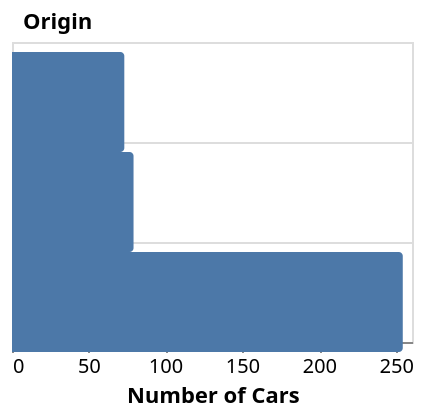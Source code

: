 {"$schema": "https://vega.github.io/schema/vega-lite/v4.json", "description": "Bar Chart with a spacing-saving y-axis", "data": {"values": [{"Name": "chevrolet chevelle malibu", "Miles_per_Gallon": 18, "Cylinders": 8, "Displacement": 307, "Horsepower": 130, "Weight_in_lbs": 3504, "Acceleration": 12, "Year": "1970-01-01", "Origin": "USA"}, {"Name": "buick skylark 320", "Miles_per_Gallon": 15, "Cylinders": 8, "Displacement": 350, "Horsepower": 165, "Weight_in_lbs": 3693, "Acceleration": 11.5, "Year": "1970-01-01", "Origin": "USA"}, {"Name": "plymouth satellite", "Miles_per_Gallon": 18, "Cylinders": 8, "Displacement": 318, "Horsepower": 150, "Weight_in_lbs": 3436, "Acceleration": 11, "Year": "1970-01-01", "Origin": "USA"}, {"Name": "amc rebel sst", "Miles_per_Gallon": 16, "Cylinders": 8, "Displacement": 304, "Horsepower": 150, "Weight_in_lbs": 3433, "Acceleration": 12, "Year": "1970-01-01", "Origin": "USA"}, {"Name": "ford torino", "Miles_per_Gallon": 17, "Cylinders": 8, "Displacement": 302, "Horsepower": 140, "Weight_in_lbs": 3449, "Acceleration": 10.5, "Year": "1970-01-01", "Origin": "USA"}, {"Name": "ford galaxie 500", "Miles_per_Gallon": 15, "Cylinders": 8, "Displacement": 429, "Horsepower": 198, "Weight_in_lbs": 4341, "Acceleration": 10, "Year": "1970-01-01", "Origin": "USA"}, {"Name": "chevrolet impala", "Miles_per_Gallon": 14, "Cylinders": 8, "Displacement": 454, "Horsepower": 220, "Weight_in_lbs": 4354, "Acceleration": 9, "Year": "1970-01-01", "Origin": "USA"}, {"Name": "plymouth fury iii", "Miles_per_Gallon": 14, "Cylinders": 8, "Displacement": 440, "Horsepower": 215, "Weight_in_lbs": 4312, "Acceleration": 8.5, "Year": "1970-01-01", "Origin": "USA"}, {"Name": "pontiac catalina", "Miles_per_Gallon": 14, "Cylinders": 8, "Displacement": 455, "Horsepower": 225, "Weight_in_lbs": 4425, "Acceleration": 10, "Year": "1970-01-01", "Origin": "USA"}, {"Name": "amc ambassador dpl", "Miles_per_Gallon": 15, "Cylinders": 8, "Displacement": 390, "Horsepower": 190, "Weight_in_lbs": 3850, "Acceleration": 8.5, "Year": "1970-01-01", "Origin": "USA"}, {"Name": "citroen ds-21 pallas", "Miles_per_Gallon": null, "Cylinders": 4, "Displacement": 133, "Horsepower": 115, "Weight_in_lbs": 3090, "Acceleration": 17.5, "Year": "1970-01-01", "Origin": "Europe"}, {"Name": "chevrolet chevelle concours (sw)", "Miles_per_Gallon": null, "Cylinders": 8, "Displacement": 350, "Horsepower": 165, "Weight_in_lbs": 4142, "Acceleration": 11.5, "Year": "1970-01-01", "Origin": "USA"}, {"Name": "ford torino (sw)", "Miles_per_Gallon": null, "Cylinders": 8, "Displacement": 351, "Horsepower": 153, "Weight_in_lbs": 4034, "Acceleration": 11, "Year": "1970-01-01", "Origin": "USA"}, {"Name": "plymouth satellite (sw)", "Miles_per_Gallon": null, "Cylinders": 8, "Displacement": 383, "Horsepower": 175, "Weight_in_lbs": 4166, "Acceleration": 10.5, "Year": "1970-01-01", "Origin": "USA"}, {"Name": "amc rebel sst (sw)", "Miles_per_Gallon": null, "Cylinders": 8, "Displacement": 360, "Horsepower": 175, "Weight_in_lbs": 3850, "Acceleration": 11, "Year": "1970-01-01", "Origin": "USA"}, {"Name": "dodge challenger se", "Miles_per_Gallon": 15, "Cylinders": 8, "Displacement": 383, "Horsepower": 170, "Weight_in_lbs": 3563, "Acceleration": 10, "Year": "1970-01-01", "Origin": "USA"}, {"Name": "plymouth 'cuda 340", "Miles_per_Gallon": 14, "Cylinders": 8, "Displacement": 340, "Horsepower": 160, "Weight_in_lbs": 3609, "Acceleration": 8, "Year": "1970-01-01", "Origin": "USA"}, {"Name": "ford mustang boss 302", "Miles_per_Gallon": null, "Cylinders": 8, "Displacement": 302, "Horsepower": 140, "Weight_in_lbs": 3353, "Acceleration": 8, "Year": "1970-01-01", "Origin": "USA"}, {"Name": "chevrolet monte carlo", "Miles_per_Gallon": 15, "Cylinders": 8, "Displacement": 400, "Horsepower": 150, "Weight_in_lbs": 3761, "Acceleration": 9.5, "Year": "1970-01-01", "Origin": "USA"}, {"Name": "buick estate wagon (sw)", "Miles_per_Gallon": 14, "Cylinders": 8, "Displacement": 455, "Horsepower": 225, "Weight_in_lbs": 3086, "Acceleration": 10, "Year": "1970-01-01", "Origin": "USA"}, {"Name": "toyota corona mark ii", "Miles_per_Gallon": 24, "Cylinders": 4, "Displacement": 113, "Horsepower": 95, "Weight_in_lbs": 2372, "Acceleration": 15, "Year": "1970-01-01", "Origin": "Japan"}, {"Name": "plymouth duster", "Miles_per_Gallon": 22, "Cylinders": 6, "Displacement": 198, "Horsepower": 95, "Weight_in_lbs": 2833, "Acceleration": 15.5, "Year": "1970-01-01", "Origin": "USA"}, {"Name": "amc hornet", "Miles_per_Gallon": 18, "Cylinders": 6, "Displacement": 199, "Horsepower": 97, "Weight_in_lbs": 2774, "Acceleration": 15.5, "Year": "1970-01-01", "Origin": "USA"}, {"Name": "ford maverick", "Miles_per_Gallon": 21, "Cylinders": 6, "Displacement": 200, "Horsepower": 85, "Weight_in_lbs": 2587, "Acceleration": 16, "Year": "1970-01-01", "Origin": "USA"}, {"Name": "datsun pl510", "Miles_per_Gallon": 27, "Cylinders": 4, "Displacement": 97, "Horsepower": 88, "Weight_in_lbs": 2130, "Acceleration": 14.5, "Year": "1970-01-01", "Origin": "Japan"}, {"Name": "volkswagen 1131 deluxe sedan", "Miles_per_Gallon": 26, "Cylinders": 4, "Displacement": 97, "Horsepower": 46, "Weight_in_lbs": 1835, "Acceleration": 20.5, "Year": "1970-01-01", "Origin": "Europe"}, {"Name": "peugeot 504", "Miles_per_Gallon": 25, "Cylinders": 4, "Displacement": 110, "Horsepower": 87, "Weight_in_lbs": 2672, "Acceleration": 17.5, "Year": "1970-01-01", "Origin": "Europe"}, {"Name": "audi 100 ls", "Miles_per_Gallon": 24, "Cylinders": 4, "Displacement": 107, "Horsepower": 90, "Weight_in_lbs": 2430, "Acceleration": 14.5, "Year": "1970-01-01", "Origin": "Europe"}, {"Name": "saab 99e", "Miles_per_Gallon": 25, "Cylinders": 4, "Displacement": 104, "Horsepower": 95, "Weight_in_lbs": 2375, "Acceleration": 17.5, "Year": "1970-01-01", "Origin": "Europe"}, {"Name": "bmw 2002", "Miles_per_Gallon": 26, "Cylinders": 4, "Displacement": 121, "Horsepower": 113, "Weight_in_lbs": 2234, "Acceleration": 12.5, "Year": "1970-01-01", "Origin": "Europe"}, {"Name": "amc gremlin", "Miles_per_Gallon": 21, "Cylinders": 6, "Displacement": 199, "Horsepower": 90, "Weight_in_lbs": 2648, "Acceleration": 15, "Year": "1970-01-01", "Origin": "USA"}, {"Name": "ford f250", "Miles_per_Gallon": 10, "Cylinders": 8, "Displacement": 360, "Horsepower": 215, "Weight_in_lbs": 4615, "Acceleration": 14, "Year": "1970-01-01", "Origin": "USA"}, {"Name": "chevy c20", "Miles_per_Gallon": 10, "Cylinders": 8, "Displacement": 307, "Horsepower": 200, "Weight_in_lbs": 4376, "Acceleration": 15, "Year": "1970-01-01", "Origin": "USA"}, {"Name": "dodge d200", "Miles_per_Gallon": 11, "Cylinders": 8, "Displacement": 318, "Horsepower": 210, "Weight_in_lbs": 4382, "Acceleration": 13.5, "Year": "1970-01-01", "Origin": "USA"}, {"Name": "hi 1200d", "Miles_per_Gallon": 9, "Cylinders": 8, "Displacement": 304, "Horsepower": 193, "Weight_in_lbs": 4732, "Acceleration": 18.5, "Year": "1970-01-01", "Origin": "USA"}, {"Name": "datsun pl510", "Miles_per_Gallon": 27, "Cylinders": 4, "Displacement": 97, "Horsepower": 88, "Weight_in_lbs": 2130, "Acceleration": 14.5, "Year": "1971-01-01", "Origin": "Japan"}, {"Name": "chevrolet vega 2300", "Miles_per_Gallon": 28, "Cylinders": 4, "Displacement": 140, "Horsepower": 90, "Weight_in_lbs": 2264, "Acceleration": 15.5, "Year": "1971-01-01", "Origin": "USA"}, {"Name": "toyota corona", "Miles_per_Gallon": 25, "Cylinders": 4, "Displacement": 113, "Horsepower": 95, "Weight_in_lbs": 2228, "Acceleration": 14, "Year": "1971-01-01", "Origin": "Japan"}, {"Name": "ford pinto", "Miles_per_Gallon": 25, "Cylinders": 4, "Displacement": 98, "Horsepower": null, "Weight_in_lbs": 2046, "Acceleration": 19, "Year": "1971-01-01", "Origin": "USA"}, {"Name": "volkswagen super beetle 117", "Miles_per_Gallon": null, "Cylinders": 4, "Displacement": 97, "Horsepower": 48, "Weight_in_lbs": 1978, "Acceleration": 20, "Year": "1971-01-01", "Origin": "Europe"}, {"Name": "amc gremlin", "Miles_per_Gallon": 19, "Cylinders": 6, "Displacement": 232, "Horsepower": 100, "Weight_in_lbs": 2634, "Acceleration": 13, "Year": "1971-01-01", "Origin": "USA"}, {"Name": "plymouth satellite custom", "Miles_per_Gallon": 16, "Cylinders": 6, "Displacement": 225, "Horsepower": 105, "Weight_in_lbs": 3439, "Acceleration": 15.5, "Year": "1971-01-01", "Origin": "USA"}, {"Name": "chevrolet chevelle malibu", "Miles_per_Gallon": 17, "Cylinders": 6, "Displacement": 250, "Horsepower": 100, "Weight_in_lbs": 3329, "Acceleration": 15.5, "Year": "1971-01-01", "Origin": "USA"}, {"Name": "ford torino 500", "Miles_per_Gallon": 19, "Cylinders": 6, "Displacement": 250, "Horsepower": 88, "Weight_in_lbs": 3302, "Acceleration": 15.5, "Year": "1971-01-01", "Origin": "USA"}, {"Name": "amc matador", "Miles_per_Gallon": 18, "Cylinders": 6, "Displacement": 232, "Horsepower": 100, "Weight_in_lbs": 3288, "Acceleration": 15.5, "Year": "1971-01-01", "Origin": "USA"}, {"Name": "chevrolet impala", "Miles_per_Gallon": 14, "Cylinders": 8, "Displacement": 350, "Horsepower": 165, "Weight_in_lbs": 4209, "Acceleration": 12, "Year": "1971-01-01", "Origin": "USA"}, {"Name": "pontiac catalina brougham", "Miles_per_Gallon": 14, "Cylinders": 8, "Displacement": 400, "Horsepower": 175, "Weight_in_lbs": 4464, "Acceleration": 11.5, "Year": "1971-01-01", "Origin": "USA"}, {"Name": "ford galaxie 500", "Miles_per_Gallon": 14, "Cylinders": 8, "Displacement": 351, "Horsepower": 153, "Weight_in_lbs": 4154, "Acceleration": 13.5, "Year": "1971-01-01", "Origin": "USA"}, {"Name": "plymouth fury iii", "Miles_per_Gallon": 14, "Cylinders": 8, "Displacement": 318, "Horsepower": 150, "Weight_in_lbs": 4096, "Acceleration": 13, "Year": "1971-01-01", "Origin": "USA"}, {"Name": "dodge monaco (sw)", "Miles_per_Gallon": 12, "Cylinders": 8, "Displacement": 383, "Horsepower": 180, "Weight_in_lbs": 4955, "Acceleration": 11.5, "Year": "1971-01-01", "Origin": "USA"}, {"Name": "ford country squire (sw)", "Miles_per_Gallon": 13, "Cylinders": 8, "Displacement": 400, "Horsepower": 170, "Weight_in_lbs": 4746, "Acceleration": 12, "Year": "1971-01-01", "Origin": "USA"}, {"Name": "pontiac safari (sw)", "Miles_per_Gallon": 13, "Cylinders": 8, "Displacement": 400, "Horsepower": 175, "Weight_in_lbs": 5140, "Acceleration": 12, "Year": "1971-01-01", "Origin": "USA"}, {"Name": "amc hornet sportabout (sw)", "Miles_per_Gallon": 18, "Cylinders": 6, "Displacement": 258, "Horsepower": 110, "Weight_in_lbs": 2962, "Acceleration": 13.5, "Year": "1971-01-01", "Origin": "USA"}, {"Name": "chevrolet vega (sw)", "Miles_per_Gallon": 22, "Cylinders": 4, "Displacement": 140, "Horsepower": 72, "Weight_in_lbs": 2408, "Acceleration": 19, "Year": "1971-01-01", "Origin": "USA"}, {"Name": "pontiac firebird", "Miles_per_Gallon": 19, "Cylinders": 6, "Displacement": 250, "Horsepower": 100, "Weight_in_lbs": 3282, "Acceleration": 15, "Year": "1971-01-01", "Origin": "USA"}, {"Name": "ford mustang", "Miles_per_Gallon": 18, "Cylinders": 6, "Displacement": 250, "Horsepower": 88, "Weight_in_lbs": 3139, "Acceleration": 14.5, "Year": "1971-01-01", "Origin": "USA"}, {"Name": "mercury capri 2000", "Miles_per_Gallon": 23, "Cylinders": 4, "Displacement": 122, "Horsepower": 86, "Weight_in_lbs": 2220, "Acceleration": 14, "Year": "1971-01-01", "Origin": "USA"}, {"Name": "opel 1900", "Miles_per_Gallon": 28, "Cylinders": 4, "Displacement": 116, "Horsepower": 90, "Weight_in_lbs": 2123, "Acceleration": 14, "Year": "1971-01-01", "Origin": "Europe"}, {"Name": "peugeot 304", "Miles_per_Gallon": 30, "Cylinders": 4, "Displacement": 79, "Horsepower": 70, "Weight_in_lbs": 2074, "Acceleration": 19.5, "Year": "1971-01-01", "Origin": "Europe"}, {"Name": "fiat 124b", "Miles_per_Gallon": 30, "Cylinders": 4, "Displacement": 88, "Horsepower": 76, "Weight_in_lbs": 2065, "Acceleration": 14.5, "Year": "1971-01-01", "Origin": "Europe"}, {"Name": "toyota corolla 1200", "Miles_per_Gallon": 31, "Cylinders": 4, "Displacement": 71, "Horsepower": 65, "Weight_in_lbs": 1773, "Acceleration": 19, "Year": "1971-01-01", "Origin": "Japan"}, {"Name": "datsun 1200", "Miles_per_Gallon": 35, "Cylinders": 4, "Displacement": 72, "Horsepower": 69, "Weight_in_lbs": 1613, "Acceleration": 18, "Year": "1971-01-01", "Origin": "Japan"}, {"Name": "volkswagen model 111", "Miles_per_Gallon": 27, "Cylinders": 4, "Displacement": 97, "Horsepower": 60, "Weight_in_lbs": 1834, "Acceleration": 19, "Year": "1971-01-01", "Origin": "Europe"}, {"Name": "plymouth cricket", "Miles_per_Gallon": 26, "Cylinders": 4, "Displacement": 91, "Horsepower": 70, "Weight_in_lbs": 1955, "Acceleration": 20.5, "Year": "1971-01-01", "Origin": "USA"}, {"Name": "toyota corona hardtop", "Miles_per_Gallon": 24, "Cylinders": 4, "Displacement": 113, "Horsepower": 95, "Weight_in_lbs": 2278, "Acceleration": 15.5, "Year": "1972-01-01", "Origin": "Japan"}, {"Name": "dodge colt hardtop", "Miles_per_Gallon": 25, "Cylinders": 4, "Displacement": 97.5, "Horsepower": 80, "Weight_in_lbs": 2126, "Acceleration": 17, "Year": "1972-01-01", "Origin": "USA"}, {"Name": "volkswagen type 3", "Miles_per_Gallon": 23, "Cylinders": 4, "Displacement": 97, "Horsepower": 54, "Weight_in_lbs": 2254, "Acceleration": 23.5, "Year": "1972-01-01", "Origin": "Europe"}, {"Name": "chevrolet vega", "Miles_per_Gallon": 20, "Cylinders": 4, "Displacement": 140, "Horsepower": 90, "Weight_in_lbs": 2408, "Acceleration": 19.5, "Year": "1972-01-01", "Origin": "USA"}, {"Name": "ford pinto runabout", "Miles_per_Gallon": 21, "Cylinders": 4, "Displacement": 122, "Horsepower": 86, "Weight_in_lbs": 2226, "Acceleration": 16.5, "Year": "1972-01-01", "Origin": "USA"}, {"Name": "chevrolet impala", "Miles_per_Gallon": 13, "Cylinders": 8, "Displacement": 350, "Horsepower": 165, "Weight_in_lbs": 4274, "Acceleration": 12, "Year": "1972-01-01", "Origin": "USA"}, {"Name": "pontiac catalina", "Miles_per_Gallon": 14, "Cylinders": 8, "Displacement": 400, "Horsepower": 175, "Weight_in_lbs": 4385, "Acceleration": 12, "Year": "1972-01-01", "Origin": "USA"}, {"Name": "plymouth fury iii", "Miles_per_Gallon": 15, "Cylinders": 8, "Displacement": 318, "Horsepower": 150, "Weight_in_lbs": 4135, "Acceleration": 13.5, "Year": "1972-01-01", "Origin": "USA"}, {"Name": "ford galaxie 500", "Miles_per_Gallon": 14, "Cylinders": 8, "Displacement": 351, "Horsepower": 153, "Weight_in_lbs": 4129, "Acceleration": 13, "Year": "1972-01-01", "Origin": "USA"}, {"Name": "amc ambassador sst", "Miles_per_Gallon": 17, "Cylinders": 8, "Displacement": 304, "Horsepower": 150, "Weight_in_lbs": 3672, "Acceleration": 11.5, "Year": "1972-01-01", "Origin": "USA"}, {"Name": "mercury marquis", "Miles_per_Gallon": 11, "Cylinders": 8, "Displacement": 429, "Horsepower": 208, "Weight_in_lbs": 4633, "Acceleration": 11, "Year": "1972-01-01", "Origin": "USA"}, {"Name": "buick lesabre custom", "Miles_per_Gallon": 13, "Cylinders": 8, "Displacement": 350, "Horsepower": 155, "Weight_in_lbs": 4502, "Acceleration": 13.5, "Year": "1972-01-01", "Origin": "USA"}, {"Name": "oldsmobile delta 88 royale", "Miles_per_Gallon": 12, "Cylinders": 8, "Displacement": 350, "Horsepower": 160, "Weight_in_lbs": 4456, "Acceleration": 13.5, "Year": "1972-01-01", "Origin": "USA"}, {"Name": "chrysler newport royal", "Miles_per_Gallon": 13, "Cylinders": 8, "Displacement": 400, "Horsepower": 190, "Weight_in_lbs": 4422, "Acceleration": 12.5, "Year": "1972-01-01", "Origin": "USA"}, {"Name": "mazda rx2 coupe", "Miles_per_Gallon": 19, "Cylinders": 3, "Displacement": 70, "Horsepower": 97, "Weight_in_lbs": 2330, "Acceleration": 13.5, "Year": "1972-01-01", "Origin": "Japan"}, {"Name": "amc matador (sw)", "Miles_per_Gallon": 15, "Cylinders": 8, "Displacement": 304, "Horsepower": 150, "Weight_in_lbs": 3892, "Acceleration": 12.5, "Year": "1972-01-01", "Origin": "USA"}, {"Name": "chevrolet chevelle concours (sw)", "Miles_per_Gallon": 13, "Cylinders": 8, "Displacement": 307, "Horsepower": 130, "Weight_in_lbs": 4098, "Acceleration": 14, "Year": "1972-01-01", "Origin": "USA"}, {"Name": "ford gran torino (sw)", "Miles_per_Gallon": 13, "Cylinders": 8, "Displacement": 302, "Horsepower": 140, "Weight_in_lbs": 4294, "Acceleration": 16, "Year": "1972-01-01", "Origin": "USA"}, {"Name": "plymouth satellite custom (sw)", "Miles_per_Gallon": 14, "Cylinders": 8, "Displacement": 318, "Horsepower": 150, "Weight_in_lbs": 4077, "Acceleration": 14, "Year": "1972-01-01", "Origin": "USA"}, {"Name": "volvo 145e (sw)", "Miles_per_Gallon": 18, "Cylinders": 4, "Displacement": 121, "Horsepower": 112, "Weight_in_lbs": 2933, "Acceleration": 14.5, "Year": "1972-01-01", "Origin": "Europe"}, {"Name": "volkswagen 411 (sw)", "Miles_per_Gallon": 22, "Cylinders": 4, "Displacement": 121, "Horsepower": 76, "Weight_in_lbs": 2511, "Acceleration": 18, "Year": "1972-01-01", "Origin": "Europe"}, {"Name": "peugeot 504 (sw)", "Miles_per_Gallon": 21, "Cylinders": 4, "Displacement": 120, "Horsepower": 87, "Weight_in_lbs": 2979, "Acceleration": 19.5, "Year": "1972-01-01", "Origin": "Europe"}, {"Name": "renault 12 (sw)", "Miles_per_Gallon": 26, "Cylinders": 4, "Displacement": 96, "Horsepower": 69, "Weight_in_lbs": 2189, "Acceleration": 18, "Year": "1972-01-01", "Origin": "Europe"}, {"Name": "ford pinto (sw)", "Miles_per_Gallon": 22, "Cylinders": 4, "Displacement": 122, "Horsepower": 86, "Weight_in_lbs": 2395, "Acceleration": 16, "Year": "1972-01-01", "Origin": "USA"}, {"Name": "datsun 510 (sw)", "Miles_per_Gallon": 28, "Cylinders": 4, "Displacement": 97, "Horsepower": 92, "Weight_in_lbs": 2288, "Acceleration": 17, "Year": "1972-01-01", "Origin": "Japan"}, {"Name": "toyouta corona mark ii (sw)", "Miles_per_Gallon": 23, "Cylinders": 4, "Displacement": 120, "Horsepower": 97, "Weight_in_lbs": 2506, "Acceleration": 14.5, "Year": "1972-01-01", "Origin": "Japan"}, {"Name": "dodge colt (sw)", "Miles_per_Gallon": 28, "Cylinders": 4, "Displacement": 98, "Horsepower": 80, "Weight_in_lbs": 2164, "Acceleration": 15, "Year": "1972-01-01", "Origin": "USA"}, {"Name": "toyota corolla 1600 (sw)", "Miles_per_Gallon": 27, "Cylinders": 4, "Displacement": 97, "Horsepower": 88, "Weight_in_lbs": 2100, "Acceleration": 16.5, "Year": "1972-01-01", "Origin": "Japan"}, {"Name": "buick century 350", "Miles_per_Gallon": 13, "Cylinders": 8, "Displacement": 350, "Horsepower": 175, "Weight_in_lbs": 4100, "Acceleration": 13, "Year": "1973-01-01", "Origin": "USA"}, {"Name": "amc matador", "Miles_per_Gallon": 14, "Cylinders": 8, "Displacement": 304, "Horsepower": 150, "Weight_in_lbs": 3672, "Acceleration": 11.5, "Year": "1973-01-01", "Origin": "USA"}, {"Name": "chevrolet malibu", "Miles_per_Gallon": 13, "Cylinders": 8, "Displacement": 350, "Horsepower": 145, "Weight_in_lbs": 3988, "Acceleration": 13, "Year": "1973-01-01", "Origin": "USA"}, {"Name": "ford gran torino", "Miles_per_Gallon": 14, "Cylinders": 8, "Displacement": 302, "Horsepower": 137, "Weight_in_lbs": 4042, "Acceleration": 14.5, "Year": "1973-01-01", "Origin": "USA"}, {"Name": "dodge coronet custom", "Miles_per_Gallon": 15, "Cylinders": 8, "Displacement": 318, "Horsepower": 150, "Weight_in_lbs": 3777, "Acceleration": 12.5, "Year": "1973-01-01", "Origin": "USA"}, {"Name": "mercury marquis brougham", "Miles_per_Gallon": 12, "Cylinders": 8, "Displacement": 429, "Horsepower": 198, "Weight_in_lbs": 4952, "Acceleration": 11.5, "Year": "1973-01-01", "Origin": "USA"}, {"Name": "chevrolet caprice classic", "Miles_per_Gallon": 13, "Cylinders": 8, "Displacement": 400, "Horsepower": 150, "Weight_in_lbs": 4464, "Acceleration": 12, "Year": "1973-01-01", "Origin": "USA"}, {"Name": "ford ltd", "Miles_per_Gallon": 13, "Cylinders": 8, "Displacement": 351, "Horsepower": 158, "Weight_in_lbs": 4363, "Acceleration": 13, "Year": "1973-01-01", "Origin": "USA"}, {"Name": "plymouth fury gran sedan", "Miles_per_Gallon": 14, "Cylinders": 8, "Displacement": 318, "Horsepower": 150, "Weight_in_lbs": 4237, "Acceleration": 14.5, "Year": "1973-01-01", "Origin": "USA"}, {"Name": "chrysler new yorker brougham", "Miles_per_Gallon": 13, "Cylinders": 8, "Displacement": 440, "Horsepower": 215, "Weight_in_lbs": 4735, "Acceleration": 11, "Year": "1973-01-01", "Origin": "USA"}, {"Name": "buick electra 225 custom", "Miles_per_Gallon": 12, "Cylinders": 8, "Displacement": 455, "Horsepower": 225, "Weight_in_lbs": 4951, "Acceleration": 11, "Year": "1973-01-01", "Origin": "USA"}, {"Name": "amc ambassador brougham", "Miles_per_Gallon": 13, "Cylinders": 8, "Displacement": 360, "Horsepower": 175, "Weight_in_lbs": 3821, "Acceleration": 11, "Year": "1973-01-01", "Origin": "USA"}, {"Name": "plymouth valiant", "Miles_per_Gallon": 18, "Cylinders": 6, "Displacement": 225, "Horsepower": 105, "Weight_in_lbs": 3121, "Acceleration": 16.5, "Year": "1973-01-01", "Origin": "USA"}, {"Name": "chevrolet nova custom", "Miles_per_Gallon": 16, "Cylinders": 6, "Displacement": 250, "Horsepower": 100, "Weight_in_lbs": 3278, "Acceleration": 18, "Year": "1973-01-01", "Origin": "USA"}, {"Name": "amc hornet", "Miles_per_Gallon": 18, "Cylinders": 6, "Displacement": 232, "Horsepower": 100, "Weight_in_lbs": 2945, "Acceleration": 16, "Year": "1973-01-01", "Origin": "USA"}, {"Name": "ford maverick", "Miles_per_Gallon": 18, "Cylinders": 6, "Displacement": 250, "Horsepower": 88, "Weight_in_lbs": 3021, "Acceleration": 16.5, "Year": "1973-01-01", "Origin": "USA"}, {"Name": "plymouth duster", "Miles_per_Gallon": 23, "Cylinders": 6, "Displacement": 198, "Horsepower": 95, "Weight_in_lbs": 2904, "Acceleration": 16, "Year": "1973-01-01", "Origin": "USA"}, {"Name": "volkswagen super beetle", "Miles_per_Gallon": 26, "Cylinders": 4, "Displacement": 97, "Horsepower": 46, "Weight_in_lbs": 1950, "Acceleration": 21, "Year": "1973-01-01", "Origin": "Europe"}, {"Name": "chevrolet impala", "Miles_per_Gallon": 11, "Cylinders": 8, "Displacement": 400, "Horsepower": 150, "Weight_in_lbs": 4997, "Acceleration": 14, "Year": "1973-01-01", "Origin": "USA"}, {"Name": "ford country", "Miles_per_Gallon": 12, "Cylinders": 8, "Displacement": 400, "Horsepower": 167, "Weight_in_lbs": 4906, "Acceleration": 12.5, "Year": "1973-01-01", "Origin": "USA"}, {"Name": "plymouth custom suburb", "Miles_per_Gallon": 13, "Cylinders": 8, "Displacement": 360, "Horsepower": 170, "Weight_in_lbs": 4654, "Acceleration": 13, "Year": "1973-01-01", "Origin": "USA"}, {"Name": "oldsmobile vista cruiser", "Miles_per_Gallon": 12, "Cylinders": 8, "Displacement": 350, "Horsepower": 180, "Weight_in_lbs": 4499, "Acceleration": 12.5, "Year": "1973-01-01", "Origin": "USA"}, {"Name": "amc gremlin", "Miles_per_Gallon": 18, "Cylinders": 6, "Displacement": 232, "Horsepower": 100, "Weight_in_lbs": 2789, "Acceleration": 15, "Year": "1973-01-01", "Origin": "USA"}, {"Name": "toyota carina", "Miles_per_Gallon": 20, "Cylinders": 4, "Displacement": 97, "Horsepower": 88, "Weight_in_lbs": 2279, "Acceleration": 19, "Year": "1973-01-01", "Origin": "Japan"}, {"Name": "chevrolet vega", "Miles_per_Gallon": 21, "Cylinders": 4, "Displacement": 140, "Horsepower": 72, "Weight_in_lbs": 2401, "Acceleration": 19.5, "Year": "1973-01-01", "Origin": "USA"}, {"Name": "datsun 610", "Miles_per_Gallon": 22, "Cylinders": 4, "Displacement": 108, "Horsepower": 94, "Weight_in_lbs": 2379, "Acceleration": 16.5, "Year": "1973-01-01", "Origin": "Japan"}, {"Name": "maxda rx3", "Miles_per_Gallon": 18, "Cylinders": 3, "Displacement": 70, "Horsepower": 90, "Weight_in_lbs": 2124, "Acceleration": 13.5, "Year": "1973-01-01", "Origin": "Japan"}, {"Name": "ford pinto", "Miles_per_Gallon": 19, "Cylinders": 4, "Displacement": 122, "Horsepower": 85, "Weight_in_lbs": 2310, "Acceleration": 18.5, "Year": "1973-01-01", "Origin": "USA"}, {"Name": "mercury capri v6", "Miles_per_Gallon": 21, "Cylinders": 6, "Displacement": 155, "Horsepower": 107, "Weight_in_lbs": 2472, "Acceleration": 14, "Year": "1973-01-01", "Origin": "USA"}, {"Name": "fiat 124 sport coupe", "Miles_per_Gallon": 26, "Cylinders": 4, "Displacement": 98, "Horsepower": 90, "Weight_in_lbs": 2265, "Acceleration": 15.5, "Year": "1973-01-01", "Origin": "Europe"}, {"Name": "chevrolet monte carlo s", "Miles_per_Gallon": 15, "Cylinders": 8, "Displacement": 350, "Horsepower": 145, "Weight_in_lbs": 4082, "Acceleration": 13, "Year": "1973-01-01", "Origin": "USA"}, {"Name": "pontiac grand prix", "Miles_per_Gallon": 16, "Cylinders": 8, "Displacement": 400, "Horsepower": 230, "Weight_in_lbs": 4278, "Acceleration": 9.5, "Year": "1973-01-01", "Origin": "USA"}, {"Name": "fiat 128", "Miles_per_Gallon": 29, "Cylinders": 4, "Displacement": 68, "Horsepower": 49, "Weight_in_lbs": 1867, "Acceleration": 19.5, "Year": "1973-01-01", "Origin": "Europe"}, {"Name": "opel manta", "Miles_per_Gallon": 24, "Cylinders": 4, "Displacement": 116, "Horsepower": 75, "Weight_in_lbs": 2158, "Acceleration": 15.5, "Year": "1973-01-01", "Origin": "Europe"}, {"Name": "audi 100ls", "Miles_per_Gallon": 20, "Cylinders": 4, "Displacement": 114, "Horsepower": 91, "Weight_in_lbs": 2582, "Acceleration": 14, "Year": "1973-01-01", "Origin": "Europe"}, {"Name": "volvo 144ea", "Miles_per_Gallon": 19, "Cylinders": 4, "Displacement": 121, "Horsepower": 112, "Weight_in_lbs": 2868, "Acceleration": 15.5, "Year": "1973-01-01", "Origin": "Europe"}, {"Name": "dodge dart custom", "Miles_per_Gallon": 15, "Cylinders": 8, "Displacement": 318, "Horsepower": 150, "Weight_in_lbs": 3399, "Acceleration": 11, "Year": "1973-01-01", "Origin": "USA"}, {"Name": "saab 99le", "Miles_per_Gallon": 24, "Cylinders": 4, "Displacement": 121, "Horsepower": 110, "Weight_in_lbs": 2660, "Acceleration": 14, "Year": "1973-01-01", "Origin": "Europe"}, {"Name": "toyota mark ii", "Miles_per_Gallon": 20, "Cylinders": 6, "Displacement": 156, "Horsepower": 122, "Weight_in_lbs": 2807, "Acceleration": 13.5, "Year": "1973-01-01", "Origin": "Japan"}, {"Name": "oldsmobile omega", "Miles_per_Gallon": 11, "Cylinders": 8, "Displacement": 350, "Horsepower": 180, "Weight_in_lbs": 3664, "Acceleration": 11, "Year": "1973-01-01", "Origin": "USA"}, {"Name": "plymouth duster", "Miles_per_Gallon": 20, "Cylinders": 6, "Displacement": 198, "Horsepower": 95, "Weight_in_lbs": 3102, "Acceleration": 16.5, "Year": "1974-01-01", "Origin": "USA"}, {"Name": "ford maverick", "Miles_per_Gallon": 21, "Cylinders": 6, "Displacement": 200, "Horsepower": null, "Weight_in_lbs": 2875, "Acceleration": 17, "Year": "1974-01-01", "Origin": "USA"}, {"Name": "amc hornet", "Miles_per_Gallon": 19, "Cylinders": 6, "Displacement": 232, "Horsepower": 100, "Weight_in_lbs": 2901, "Acceleration": 16, "Year": "1974-01-01", "Origin": "USA"}, {"Name": "chevrolet nova", "Miles_per_Gallon": 15, "Cylinders": 6, "Displacement": 250, "Horsepower": 100, "Weight_in_lbs": 3336, "Acceleration": 17, "Year": "1974-01-01", "Origin": "USA"}, {"Name": "datsun b210", "Miles_per_Gallon": 31, "Cylinders": 4, "Displacement": 79, "Horsepower": 67, "Weight_in_lbs": 1950, "Acceleration": 19, "Year": "1974-01-01", "Origin": "Japan"}, {"Name": "ford pinto", "Miles_per_Gallon": 26, "Cylinders": 4, "Displacement": 122, "Horsepower": 80, "Weight_in_lbs": 2451, "Acceleration": 16.5, "Year": "1974-01-01", "Origin": "USA"}, {"Name": "toyota corolla 1200", "Miles_per_Gallon": 32, "Cylinders": 4, "Displacement": 71, "Horsepower": 65, "Weight_in_lbs": 1836, "Acceleration": 21, "Year": "1974-01-01", "Origin": "Japan"}, {"Name": "chevrolet vega", "Miles_per_Gallon": 25, "Cylinders": 4, "Displacement": 140, "Horsepower": 75, "Weight_in_lbs": 2542, "Acceleration": 17, "Year": "1974-01-01", "Origin": "USA"}, {"Name": "chevrolet chevelle malibu classic", "Miles_per_Gallon": 16, "Cylinders": 6, "Displacement": 250, "Horsepower": 100, "Weight_in_lbs": 3781, "Acceleration": 17, "Year": "1974-01-01", "Origin": "USA"}, {"Name": "amc matador", "Miles_per_Gallon": 16, "Cylinders": 6, "Displacement": 258, "Horsepower": 110, "Weight_in_lbs": 3632, "Acceleration": 18, "Year": "1974-01-01", "Origin": "USA"}, {"Name": "plymouth satellite sebring", "Miles_per_Gallon": 18, "Cylinders": 6, "Displacement": 225, "Horsepower": 105, "Weight_in_lbs": 3613, "Acceleration": 16.5, "Year": "1974-01-01", "Origin": "USA"}, {"Name": "ford gran torino", "Miles_per_Gallon": 16, "Cylinders": 8, "Displacement": 302, "Horsepower": 140, "Weight_in_lbs": 4141, "Acceleration": 14, "Year": "1974-01-01", "Origin": "USA"}, {"Name": "buick century luxus (sw)", "Miles_per_Gallon": 13, "Cylinders": 8, "Displacement": 350, "Horsepower": 150, "Weight_in_lbs": 4699, "Acceleration": 14.5, "Year": "1974-01-01", "Origin": "USA"}, {"Name": "dodge coronet custom (sw)", "Miles_per_Gallon": 14, "Cylinders": 8, "Displacement": 318, "Horsepower": 150, "Weight_in_lbs": 4457, "Acceleration": 13.5, "Year": "1974-01-01", "Origin": "USA"}, {"Name": "ford gran torino (sw)", "Miles_per_Gallon": 14, "Cylinders": 8, "Displacement": 302, "Horsepower": 140, "Weight_in_lbs": 4638, "Acceleration": 16, "Year": "1974-01-01", "Origin": "USA"}, {"Name": "amc matador (sw)", "Miles_per_Gallon": 14, "Cylinders": 8, "Displacement": 304, "Horsepower": 150, "Weight_in_lbs": 4257, "Acceleration": 15.5, "Year": "1974-01-01", "Origin": "USA"}, {"Name": "audi fox", "Miles_per_Gallon": 29, "Cylinders": 4, "Displacement": 98, "Horsepower": 83, "Weight_in_lbs": 2219, "Acceleration": 16.5, "Year": "1974-01-01", "Origin": "Europe"}, {"Name": "volkswagen dasher", "Miles_per_Gallon": 26, "Cylinders": 4, "Displacement": 79, "Horsepower": 67, "Weight_in_lbs": 1963, "Acceleration": 15.5, "Year": "1974-01-01", "Origin": "Europe"}, {"Name": "opel manta", "Miles_per_Gallon": 26, "Cylinders": 4, "Displacement": 97, "Horsepower": 78, "Weight_in_lbs": 2300, "Acceleration": 14.5, "Year": "1974-01-01", "Origin": "Europe"}, {"Name": "toyota corona", "Miles_per_Gallon": 31, "Cylinders": 4, "Displacement": 76, "Horsepower": 52, "Weight_in_lbs": 1649, "Acceleration": 16.5, "Year": "1974-01-01", "Origin": "Japan"}, {"Name": "datsun 710", "Miles_per_Gallon": 32, "Cylinders": 4, "Displacement": 83, "Horsepower": 61, "Weight_in_lbs": 2003, "Acceleration": 19, "Year": "1974-01-01", "Origin": "Japan"}, {"Name": "dodge colt", "Miles_per_Gallon": 28, "Cylinders": 4, "Displacement": 90, "Horsepower": 75, "Weight_in_lbs": 2125, "Acceleration": 14.5, "Year": "1974-01-01", "Origin": "USA"}, {"Name": "fiat 128", "Miles_per_Gallon": 24, "Cylinders": 4, "Displacement": 90, "Horsepower": 75, "Weight_in_lbs": 2108, "Acceleration": 15.5, "Year": "1974-01-01", "Origin": "Europe"}, {"Name": "fiat 124 tc", "Miles_per_Gallon": 26, "Cylinders": 4, "Displacement": 116, "Horsepower": 75, "Weight_in_lbs": 2246, "Acceleration": 14, "Year": "1974-01-01", "Origin": "Europe"}, {"Name": "honda civic", "Miles_per_Gallon": 24, "Cylinders": 4, "Displacement": 120, "Horsepower": 97, "Weight_in_lbs": 2489, "Acceleration": 15, "Year": "1974-01-01", "Origin": "Japan"}, {"Name": "subaru", "Miles_per_Gallon": 26, "Cylinders": 4, "Displacement": 108, "Horsepower": 93, "Weight_in_lbs": 2391, "Acceleration": 15.5, "Year": "1974-01-01", "Origin": "Japan"}, {"Name": "fiat x1.9", "Miles_per_Gallon": 31, "Cylinders": 4, "Displacement": 79, "Horsepower": 67, "Weight_in_lbs": 2000, "Acceleration": 16, "Year": "1974-01-01", "Origin": "Europe"}, {"Name": "plymouth valiant custom", "Miles_per_Gallon": 19, "Cylinders": 6, "Displacement": 225, "Horsepower": 95, "Weight_in_lbs": 3264, "Acceleration": 16, "Year": "1975-01-01", "Origin": "USA"}, {"Name": "chevrolet nova", "Miles_per_Gallon": 18, "Cylinders": 6, "Displacement": 250, "Horsepower": 105, "Weight_in_lbs": 3459, "Acceleration": 16, "Year": "1975-01-01", "Origin": "USA"}, {"Name": "mercury monarch", "Miles_per_Gallon": 15, "Cylinders": 6, "Displacement": 250, "Horsepower": 72, "Weight_in_lbs": 3432, "Acceleration": 21, "Year": "1975-01-01", "Origin": "USA"}, {"Name": "ford maverick", "Miles_per_Gallon": 15, "Cylinders": 6, "Displacement": 250, "Horsepower": 72, "Weight_in_lbs": 3158, "Acceleration": 19.5, "Year": "1975-01-01", "Origin": "USA"}, {"Name": "pontiac catalina", "Miles_per_Gallon": 16, "Cylinders": 8, "Displacement": 400, "Horsepower": 170, "Weight_in_lbs": 4668, "Acceleration": 11.5, "Year": "1975-01-01", "Origin": "USA"}, {"Name": "chevrolet bel air", "Miles_per_Gallon": 15, "Cylinders": 8, "Displacement": 350, "Horsepower": 145, "Weight_in_lbs": 4440, "Acceleration": 14, "Year": "1975-01-01", "Origin": "USA"}, {"Name": "plymouth grand fury", "Miles_per_Gallon": 16, "Cylinders": 8, "Displacement": 318, "Horsepower": 150, "Weight_in_lbs": 4498, "Acceleration": 14.5, "Year": "1975-01-01", "Origin": "USA"}, {"Name": "ford ltd", "Miles_per_Gallon": 14, "Cylinders": 8, "Displacement": 351, "Horsepower": 148, "Weight_in_lbs": 4657, "Acceleration": 13.5, "Year": "1975-01-01", "Origin": "USA"}, {"Name": "buick century", "Miles_per_Gallon": 17, "Cylinders": 6, "Displacement": 231, "Horsepower": 110, "Weight_in_lbs": 3907, "Acceleration": 21, "Year": "1975-01-01", "Origin": "USA"}, {"Name": "chevroelt chevelle malibu", "Miles_per_Gallon": 16, "Cylinders": 6, "Displacement": 250, "Horsepower": 105, "Weight_in_lbs": 3897, "Acceleration": 18.5, "Year": "1975-01-01", "Origin": "USA"}, {"Name": "amc matador", "Miles_per_Gallon": 15, "Cylinders": 6, "Displacement": 258, "Horsepower": 110, "Weight_in_lbs": 3730, "Acceleration": 19, "Year": "1975-01-01", "Origin": "USA"}, {"Name": "plymouth fury", "Miles_per_Gallon": 18, "Cylinders": 6, "Displacement": 225, "Horsepower": 95, "Weight_in_lbs": 3785, "Acceleration": 19, "Year": "1975-01-01", "Origin": "USA"}, {"Name": "buick skyhawk", "Miles_per_Gallon": 21, "Cylinders": 6, "Displacement": 231, "Horsepower": 110, "Weight_in_lbs": 3039, "Acceleration": 15, "Year": "1975-01-01", "Origin": "USA"}, {"Name": "chevrolet monza 2+2", "Miles_per_Gallon": 20, "Cylinders": 8, "Displacement": 262, "Horsepower": 110, "Weight_in_lbs": 3221, "Acceleration": 13.5, "Year": "1975-01-01", "Origin": "USA"}, {"Name": "ford mustang ii", "Miles_per_Gallon": 13, "Cylinders": 8, "Displacement": 302, "Horsepower": 129, "Weight_in_lbs": 3169, "Acceleration": 12, "Year": "1975-01-01", "Origin": "USA"}, {"Name": "toyota corolla", "Miles_per_Gallon": 29, "Cylinders": 4, "Displacement": 97, "Horsepower": 75, "Weight_in_lbs": 2171, "Acceleration": 16, "Year": "1975-01-01", "Origin": "Japan"}, {"Name": "ford pinto", "Miles_per_Gallon": 23, "Cylinders": 4, "Displacement": 140, "Horsepower": 83, "Weight_in_lbs": 2639, "Acceleration": 17, "Year": "1975-01-01", "Origin": "USA"}, {"Name": "amc gremlin", "Miles_per_Gallon": 20, "Cylinders": 6, "Displacement": 232, "Horsepower": 100, "Weight_in_lbs": 2914, "Acceleration": 16, "Year": "1975-01-01", "Origin": "USA"}, {"Name": "pontiac astro", "Miles_per_Gallon": 23, "Cylinders": 4, "Displacement": 140, "Horsepower": 78, "Weight_in_lbs": 2592, "Acceleration": 18.5, "Year": "1975-01-01", "Origin": "USA"}, {"Name": "toyota corona", "Miles_per_Gallon": 24, "Cylinders": 4, "Displacement": 134, "Horsepower": 96, "Weight_in_lbs": 2702, "Acceleration": 13.5, "Year": "1975-01-01", "Origin": "Japan"}, {"Name": "volkswagen dasher", "Miles_per_Gallon": 25, "Cylinders": 4, "Displacement": 90, "Horsepower": 71, "Weight_in_lbs": 2223, "Acceleration": 16.5, "Year": "1975-01-01", "Origin": "Europe"}, {"Name": "datsun 710", "Miles_per_Gallon": 24, "Cylinders": 4, "Displacement": 119, "Horsepower": 97, "Weight_in_lbs": 2545, "Acceleration": 17, "Year": "1975-01-01", "Origin": "Japan"}, {"Name": "ford pinto", "Miles_per_Gallon": 18, "Cylinders": 6, "Displacement": 171, "Horsepower": 97, "Weight_in_lbs": 2984, "Acceleration": 14.5, "Year": "1975-01-01", "Origin": "USA"}, {"Name": "volkswagen rabbit", "Miles_per_Gallon": 29, "Cylinders": 4, "Displacement": 90, "Horsepower": 70, "Weight_in_lbs": 1937, "Acceleration": 14, "Year": "1975-01-01", "Origin": "Europe"}, {"Name": "amc pacer", "Miles_per_Gallon": 19, "Cylinders": 6, "Displacement": 232, "Horsepower": 90, "Weight_in_lbs": 3211, "Acceleration": 17, "Year": "1975-01-01", "Origin": "USA"}, {"Name": "audi 100ls", "Miles_per_Gallon": 23, "Cylinders": 4, "Displacement": 115, "Horsepower": 95, "Weight_in_lbs": 2694, "Acceleration": 15, "Year": "1975-01-01", "Origin": "Europe"}, {"Name": "peugeot 504", "Miles_per_Gallon": 23, "Cylinders": 4, "Displacement": 120, "Horsepower": 88, "Weight_in_lbs": 2957, "Acceleration": 17, "Year": "1975-01-01", "Origin": "Europe"}, {"Name": "volvo 244dl", "Miles_per_Gallon": 22, "Cylinders": 4, "Displacement": 121, "Horsepower": 98, "Weight_in_lbs": 2945, "Acceleration": 14.5, "Year": "1975-01-01", "Origin": "Europe"}, {"Name": "saab 99le", "Miles_per_Gallon": 25, "Cylinders": 4, "Displacement": 121, "Horsepower": 115, "Weight_in_lbs": 2671, "Acceleration": 13.5, "Year": "1975-01-01", "Origin": "Europe"}, {"Name": "honda civic cvcc", "Miles_per_Gallon": 33, "Cylinders": 4, "Displacement": 91, "Horsepower": 53, "Weight_in_lbs": 1795, "Acceleration": 17.5, "Year": "1975-01-01", "Origin": "Japan"}, {"Name": "fiat 131", "Miles_per_Gallon": 28, "Cylinders": 4, "Displacement": 107, "Horsepower": 86, "Weight_in_lbs": 2464, "Acceleration": 15.5, "Year": "1976-01-01", "Origin": "Europe"}, {"Name": "opel 1900", "Miles_per_Gallon": 25, "Cylinders": 4, "Displacement": 116, "Horsepower": 81, "Weight_in_lbs": 2220, "Acceleration": 16.9, "Year": "1976-01-01", "Origin": "Europe"}, {"Name": "capri ii", "Miles_per_Gallon": 25, "Cylinders": 4, "Displacement": 140, "Horsepower": 92, "Weight_in_lbs": 2572, "Acceleration": 14.9, "Year": "1976-01-01", "Origin": "USA"}, {"Name": "dodge colt", "Miles_per_Gallon": 26, "Cylinders": 4, "Displacement": 98, "Horsepower": 79, "Weight_in_lbs": 2255, "Acceleration": 17.7, "Year": "1976-01-01", "Origin": "USA"}, {"Name": "renault 12tl", "Miles_per_Gallon": 27, "Cylinders": 4, "Displacement": 101, "Horsepower": 83, "Weight_in_lbs": 2202, "Acceleration": 15.3, "Year": "1976-01-01", "Origin": "Europe"}, {"Name": "chevrolet chevelle malibu classic", "Miles_per_Gallon": 17.5, "Cylinders": 8, "Displacement": 305, "Horsepower": 140, "Weight_in_lbs": 4215, "Acceleration": 13, "Year": "1976-01-01", "Origin": "USA"}, {"Name": "dodge coronet brougham", "Miles_per_Gallon": 16, "Cylinders": 8, "Displacement": 318, "Horsepower": 150, "Weight_in_lbs": 4190, "Acceleration": 13, "Year": "1976-01-01", "Origin": "USA"}, {"Name": "amc matador", "Miles_per_Gallon": 15.5, "Cylinders": 8, "Displacement": 304, "Horsepower": 120, "Weight_in_lbs": 3962, "Acceleration": 13.9, "Year": "1976-01-01", "Origin": "USA"}, {"Name": "ford gran torino", "Miles_per_Gallon": 14.5, "Cylinders": 8, "Displacement": 351, "Horsepower": 152, "Weight_in_lbs": 4215, "Acceleration": 12.8, "Year": "1976-01-01", "Origin": "USA"}, {"Name": "plymouth valiant", "Miles_per_Gallon": 22, "Cylinders": 6, "Displacement": 225, "Horsepower": 100, "Weight_in_lbs": 3233, "Acceleration": 15.4, "Year": "1976-01-01", "Origin": "USA"}, {"Name": "chevrolet nova", "Miles_per_Gallon": 22, "Cylinders": 6, "Displacement": 250, "Horsepower": 105, "Weight_in_lbs": 3353, "Acceleration": 14.5, "Year": "1976-01-01", "Origin": "USA"}, {"Name": "ford maverick", "Miles_per_Gallon": 24, "Cylinders": 6, "Displacement": 200, "Horsepower": 81, "Weight_in_lbs": 3012, "Acceleration": 17.6, "Year": "1976-01-01", "Origin": "USA"}, {"Name": "amc hornet", "Miles_per_Gallon": 22.5, "Cylinders": 6, "Displacement": 232, "Horsepower": 90, "Weight_in_lbs": 3085, "Acceleration": 17.6, "Year": "1976-01-01", "Origin": "USA"}, {"Name": "chevrolet chevette", "Miles_per_Gallon": 29, "Cylinders": 4, "Displacement": 85, "Horsepower": 52, "Weight_in_lbs": 2035, "Acceleration": 22.2, "Year": "1976-01-01", "Origin": "USA"}, {"Name": "chevrolet woody", "Miles_per_Gallon": 24.5, "Cylinders": 4, "Displacement": 98, "Horsepower": 60, "Weight_in_lbs": 2164, "Acceleration": 22.1, "Year": "1976-01-01", "Origin": "USA"}, {"Name": "vw rabbit", "Miles_per_Gallon": 29, "Cylinders": 4, "Displacement": 90, "Horsepower": 70, "Weight_in_lbs": 1937, "Acceleration": 14.2, "Year": "1976-01-01", "Origin": "Europe"}, {"Name": "honda civic", "Miles_per_Gallon": 33, "Cylinders": 4, "Displacement": 91, "Horsepower": 53, "Weight_in_lbs": 1795, "Acceleration": 17.4, "Year": "1976-01-01", "Origin": "Japan"}, {"Name": "dodge aspen se", "Miles_per_Gallon": 20, "Cylinders": 6, "Displacement": 225, "Horsepower": 100, "Weight_in_lbs": 3651, "Acceleration": 17.7, "Year": "1976-01-01", "Origin": "USA"}, {"Name": "ford granada ghia", "Miles_per_Gallon": 18, "Cylinders": 6, "Displacement": 250, "Horsepower": 78, "Weight_in_lbs": 3574, "Acceleration": 21, "Year": "1976-01-01", "Origin": "USA"}, {"Name": "pontiac ventura sj", "Miles_per_Gallon": 18.5, "Cylinders": 6, "Displacement": 250, "Horsepower": 110, "Weight_in_lbs": 3645, "Acceleration": 16.2, "Year": "1976-01-01", "Origin": "USA"}, {"Name": "amc pacer d/l", "Miles_per_Gallon": 17.5, "Cylinders": 6, "Displacement": 258, "Horsepower": 95, "Weight_in_lbs": 3193, "Acceleration": 17.8, "Year": "1976-01-01", "Origin": "USA"}, {"Name": "volkswagen rabbit", "Miles_per_Gallon": 29.5, "Cylinders": 4, "Displacement": 97, "Horsepower": 71, "Weight_in_lbs": 1825, "Acceleration": 12.2, "Year": "1976-01-01", "Origin": "Europe"}, {"Name": "datsun b-210", "Miles_per_Gallon": 32, "Cylinders": 4, "Displacement": 85, "Horsepower": 70, "Weight_in_lbs": 1990, "Acceleration": 17, "Year": "1976-01-01", "Origin": "Japan"}, {"Name": "toyota corolla", "Miles_per_Gallon": 28, "Cylinders": 4, "Displacement": 97, "Horsepower": 75, "Weight_in_lbs": 2155, "Acceleration": 16.4, "Year": "1976-01-01", "Origin": "Japan"}, {"Name": "ford pinto", "Miles_per_Gallon": 26.5, "Cylinders": 4, "Displacement": 140, "Horsepower": 72, "Weight_in_lbs": 2565, "Acceleration": 13.6, "Year": "1976-01-01", "Origin": "USA"}, {"Name": "volvo 245", "Miles_per_Gallon": 20, "Cylinders": 4, "Displacement": 130, "Horsepower": 102, "Weight_in_lbs": 3150, "Acceleration": 15.7, "Year": "1976-01-01", "Origin": "Europe"}, {"Name": "plymouth volare premier v8", "Miles_per_Gallon": 13, "Cylinders": 8, "Displacement": 318, "Horsepower": 150, "Weight_in_lbs": 3940, "Acceleration": 13.2, "Year": "1976-01-01", "Origin": "USA"}, {"Name": "peugeot 504", "Miles_per_Gallon": 19, "Cylinders": 4, "Displacement": 120, "Horsepower": 88, "Weight_in_lbs": 3270, "Acceleration": 21.9, "Year": "1976-01-01", "Origin": "Europe"}, {"Name": "toyota mark ii", "Miles_per_Gallon": 19, "Cylinders": 6, "Displacement": 156, "Horsepower": 108, "Weight_in_lbs": 2930, "Acceleration": 15.5, "Year": "1976-01-01", "Origin": "Japan"}, {"Name": "mercedes-benz 280s", "Miles_per_Gallon": 16.5, "Cylinders": 6, "Displacement": 168, "Horsepower": 120, "Weight_in_lbs": 3820, "Acceleration": 16.7, "Year": "1976-01-01", "Origin": "Europe"}, {"Name": "cadillac seville", "Miles_per_Gallon": 16.5, "Cylinders": 8, "Displacement": 350, "Horsepower": 180, "Weight_in_lbs": 4380, "Acceleration": 12.1, "Year": "1976-01-01", "Origin": "USA"}, {"Name": "chevy c10", "Miles_per_Gallon": 13, "Cylinders": 8, "Displacement": 350, "Horsepower": 145, "Weight_in_lbs": 4055, "Acceleration": 12, "Year": "1976-01-01", "Origin": "USA"}, {"Name": "ford f108", "Miles_per_Gallon": 13, "Cylinders": 8, "Displacement": 302, "Horsepower": 130, "Weight_in_lbs": 3870, "Acceleration": 15, "Year": "1976-01-01", "Origin": "USA"}, {"Name": "dodge d100", "Miles_per_Gallon": 13, "Cylinders": 8, "Displacement": 318, "Horsepower": 150, "Weight_in_lbs": 3755, "Acceleration": 14, "Year": "1976-01-01", "Origin": "USA"}, {"Name": "honda Accelerationord cvcc", "Miles_per_Gallon": 31.5, "Cylinders": 4, "Displacement": 98, "Horsepower": 68, "Weight_in_lbs": 2045, "Acceleration": 18.5, "Year": "1977-01-01", "Origin": "Japan"}, {"Name": "buick opel isuzu deluxe", "Miles_per_Gallon": 30, "Cylinders": 4, "Displacement": 111, "Horsepower": 80, "Weight_in_lbs": 2155, "Acceleration": 14.8, "Year": "1977-01-01", "Origin": "USA"}, {"Name": "renault 5 gtl", "Miles_per_Gallon": 36, "Cylinders": 4, "Displacement": 79, "Horsepower": 58, "Weight_in_lbs": 1825, "Acceleration": 18.6, "Year": "1977-01-01", "Origin": "Europe"}, {"Name": "plymouth arrow gs", "Miles_per_Gallon": 25.5, "Cylinders": 4, "Displacement": 122, "Horsepower": 96, "Weight_in_lbs": 2300, "Acceleration": 15.5, "Year": "1977-01-01", "Origin": "USA"}, {"Name": "datsun f-10 hatchback", "Miles_per_Gallon": 33.5, "Cylinders": 4, "Displacement": 85, "Horsepower": 70, "Weight_in_lbs": 1945, "Acceleration": 16.8, "Year": "1977-01-01", "Origin": "Japan"}, {"Name": "chevrolet caprice classic", "Miles_per_Gallon": 17.5, "Cylinders": 8, "Displacement": 305, "Horsepower": 145, "Weight_in_lbs": 3880, "Acceleration": 12.5, "Year": "1977-01-01", "Origin": "USA"}, {"Name": "oldsmobile cutlass supreme", "Miles_per_Gallon": 17, "Cylinders": 8, "Displacement": 260, "Horsepower": 110, "Weight_in_lbs": 4060, "Acceleration": 19, "Year": "1977-01-01", "Origin": "USA"}, {"Name": "dodge monaco brougham", "Miles_per_Gallon": 15.5, "Cylinders": 8, "Displacement": 318, "Horsepower": 145, "Weight_in_lbs": 4140, "Acceleration": 13.7, "Year": "1977-01-01", "Origin": "USA"}, {"Name": "mercury cougar brougham", "Miles_per_Gallon": 15, "Cylinders": 8, "Displacement": 302, "Horsepower": 130, "Weight_in_lbs": 4295, "Acceleration": 14.9, "Year": "1977-01-01", "Origin": "USA"}, {"Name": "chevrolet concours", "Miles_per_Gallon": 17.5, "Cylinders": 6, "Displacement": 250, "Horsepower": 110, "Weight_in_lbs": 3520, "Acceleration": 16.4, "Year": "1977-01-01", "Origin": "USA"}, {"Name": "buick skylark", "Miles_per_Gallon": 20.5, "Cylinders": 6, "Displacement": 231, "Horsepower": 105, "Weight_in_lbs": 3425, "Acceleration": 16.9, "Year": "1977-01-01", "Origin": "USA"}, {"Name": "plymouth volare custom", "Miles_per_Gallon": 19, "Cylinders": 6, "Displacement": 225, "Horsepower": 100, "Weight_in_lbs": 3630, "Acceleration": 17.7, "Year": "1977-01-01", "Origin": "USA"}, {"Name": "ford granada", "Miles_per_Gallon": 18.5, "Cylinders": 6, "Displacement": 250, "Horsepower": 98, "Weight_in_lbs": 3525, "Acceleration": 19, "Year": "1977-01-01", "Origin": "USA"}, {"Name": "pontiac grand prix lj", "Miles_per_Gallon": 16, "Cylinders": 8, "Displacement": 400, "Horsepower": 180, "Weight_in_lbs": 4220, "Acceleration": 11.1, "Year": "1977-01-01", "Origin": "USA"}, {"Name": "chevrolet monte carlo landau", "Miles_per_Gallon": 15.5, "Cylinders": 8, "Displacement": 350, "Horsepower": 170, "Weight_in_lbs": 4165, "Acceleration": 11.4, "Year": "1977-01-01", "Origin": "USA"}, {"Name": "chrysler cordoba", "Miles_per_Gallon": 15.5, "Cylinders": 8, "Displacement": 400, "Horsepower": 190, "Weight_in_lbs": 4325, "Acceleration": 12.2, "Year": "1977-01-01", "Origin": "USA"}, {"Name": "ford thunderbird", "Miles_per_Gallon": 16, "Cylinders": 8, "Displacement": 351, "Horsepower": 149, "Weight_in_lbs": 4335, "Acceleration": 14.5, "Year": "1977-01-01", "Origin": "USA"}, {"Name": "volkswagen rabbit custom", "Miles_per_Gallon": 29, "Cylinders": 4, "Displacement": 97, "Horsepower": 78, "Weight_in_lbs": 1940, "Acceleration": 14.5, "Year": "1977-01-01", "Origin": "Europe"}, {"Name": "pontiac sunbird coupe", "Miles_per_Gallon": 24.5, "Cylinders": 4, "Displacement": 151, "Horsepower": 88, "Weight_in_lbs": 2740, "Acceleration": 16, "Year": "1977-01-01", "Origin": "USA"}, {"Name": "toyota corolla liftback", "Miles_per_Gallon": 26, "Cylinders": 4, "Displacement": 97, "Horsepower": 75, "Weight_in_lbs": 2265, "Acceleration": 18.2, "Year": "1977-01-01", "Origin": "Japan"}, {"Name": "ford mustang ii 2+2", "Miles_per_Gallon": 25.5, "Cylinders": 4, "Displacement": 140, "Horsepower": 89, "Weight_in_lbs": 2755, "Acceleration": 15.8, "Year": "1977-01-01", "Origin": "USA"}, {"Name": "chevrolet chevette", "Miles_per_Gallon": 30.5, "Cylinders": 4, "Displacement": 98, "Horsepower": 63, "Weight_in_lbs": 2051, "Acceleration": 17, "Year": "1977-01-01", "Origin": "USA"}, {"Name": "dodge colt m/m", "Miles_per_Gallon": 33.5, "Cylinders": 4, "Displacement": 98, "Horsepower": 83, "Weight_in_lbs": 2075, "Acceleration": 15.9, "Year": "1977-01-01", "Origin": "USA"}, {"Name": "subaru dl", "Miles_per_Gallon": 30, "Cylinders": 4, "Displacement": 97, "Horsepower": 67, "Weight_in_lbs": 1985, "Acceleration": 16.4, "Year": "1977-01-01", "Origin": "Japan"}, {"Name": "volkswagen dasher", "Miles_per_Gallon": 30.5, "Cylinders": 4, "Displacement": 97, "Horsepower": 78, "Weight_in_lbs": 2190, "Acceleration": 14.1, "Year": "1977-01-01", "Origin": "Europe"}, {"Name": "datsun 810", "Miles_per_Gallon": 22, "Cylinders": 6, "Displacement": 146, "Horsepower": 97, "Weight_in_lbs": 2815, "Acceleration": 14.5, "Year": "1977-01-01", "Origin": "Japan"}, {"Name": "bmw 320i", "Miles_per_Gallon": 21.5, "Cylinders": 4, "Displacement": 121, "Horsepower": 110, "Weight_in_lbs": 2600, "Acceleration": 12.8, "Year": "1977-01-01", "Origin": "Europe"}, {"Name": "mazda rx-4", "Miles_per_Gallon": 21.5, "Cylinders": 3, "Displacement": 80, "Horsepower": 110, "Weight_in_lbs": 2720, "Acceleration": 13.5, "Year": "1977-01-01", "Origin": "Japan"}, {"Name": "volkswagen rabbit custom diesel", "Miles_per_Gallon": 43.1, "Cylinders": 4, "Displacement": 90, "Horsepower": 48, "Weight_in_lbs": 1985, "Acceleration": 21.5, "Year": "1978-01-01", "Origin": "Europe"}, {"Name": "ford fiesta", "Miles_per_Gallon": 36.1, "Cylinders": 4, "Displacement": 98, "Horsepower": 66, "Weight_in_lbs": 1800, "Acceleration": 14.4, "Year": "1978-01-01", "Origin": "USA"}, {"Name": "mazda glc deluxe", "Miles_per_Gallon": 32.8, "Cylinders": 4, "Displacement": 78, "Horsepower": 52, "Weight_in_lbs": 1985, "Acceleration": 19.4, "Year": "1978-01-01", "Origin": "Japan"}, {"Name": "datsun b210 gx", "Miles_per_Gallon": 39.4, "Cylinders": 4, "Displacement": 85, "Horsepower": 70, "Weight_in_lbs": 2070, "Acceleration": 18.6, "Year": "1978-01-01", "Origin": "Japan"}, {"Name": "honda civic cvcc", "Miles_per_Gallon": 36.1, "Cylinders": 4, "Displacement": 91, "Horsepower": 60, "Weight_in_lbs": 1800, "Acceleration": 16.4, "Year": "1978-01-01", "Origin": "Japan"}, {"Name": "oldsmobile cutlass salon brougham", "Miles_per_Gallon": 19.9, "Cylinders": 8, "Displacement": 260, "Horsepower": 110, "Weight_in_lbs": 3365, "Acceleration": 15.5, "Year": "1978-01-01", "Origin": "USA"}, {"Name": "dodge diplomat", "Miles_per_Gallon": 19.4, "Cylinders": 8, "Displacement": 318, "Horsepower": 140, "Weight_in_lbs": 3735, "Acceleration": 13.2, "Year": "1978-01-01", "Origin": "USA"}, {"Name": "mercury monarch ghia", "Miles_per_Gallon": 20.2, "Cylinders": 8, "Displacement": 302, "Horsepower": 139, "Weight_in_lbs": 3570, "Acceleration": 12.8, "Year": "1978-01-01", "Origin": "USA"}, {"Name": "pontiac phoenix lj", "Miles_per_Gallon": 19.2, "Cylinders": 6, "Displacement": 231, "Horsepower": 105, "Weight_in_lbs": 3535, "Acceleration": 19.2, "Year": "1978-01-01", "Origin": "USA"}, {"Name": "chevrolet malibu", "Miles_per_Gallon": 20.5, "Cylinders": 6, "Displacement": 200, "Horsepower": 95, "Weight_in_lbs": 3155, "Acceleration": 18.2, "Year": "1978-01-01", "Origin": "USA"}, {"Name": "ford fairmont (auto)", "Miles_per_Gallon": 20.2, "Cylinders": 6, "Displacement": 200, "Horsepower": 85, "Weight_in_lbs": 2965, "Acceleration": 15.8, "Year": "1978-01-01", "Origin": "USA"}, {"Name": "ford fairmont (man)", "Miles_per_Gallon": 25.1, "Cylinders": 4, "Displacement": 140, "Horsepower": 88, "Weight_in_lbs": 2720, "Acceleration": 15.4, "Year": "1978-01-01", "Origin": "USA"}, {"Name": "plymouth volare", "Miles_per_Gallon": 20.5, "Cylinders": 6, "Displacement": 225, "Horsepower": 100, "Weight_in_lbs": 3430, "Acceleration": 17.2, "Year": "1978-01-01", "Origin": "USA"}, {"Name": "amc concord", "Miles_per_Gallon": 19.4, "Cylinders": 6, "Displacement": 232, "Horsepower": 90, "Weight_in_lbs": 3210, "Acceleration": 17.2, "Year": "1978-01-01", "Origin": "USA"}, {"Name": "buick century special", "Miles_per_Gallon": 20.6, "Cylinders": 6, "Displacement": 231, "Horsepower": 105, "Weight_in_lbs": 3380, "Acceleration": 15.8, "Year": "1978-01-01", "Origin": "USA"}, {"Name": "mercury zephyr", "Miles_per_Gallon": 20.8, "Cylinders": 6, "Displacement": 200, "Horsepower": 85, "Weight_in_lbs": 3070, "Acceleration": 16.7, "Year": "1978-01-01", "Origin": "USA"}, {"Name": "dodge aspen", "Miles_per_Gallon": 18.6, "Cylinders": 6, "Displacement": 225, "Horsepower": 110, "Weight_in_lbs": 3620, "Acceleration": 18.7, "Year": "1978-01-01", "Origin": "USA"}, {"Name": "amc concord d/l", "Miles_per_Gallon": 18.1, "Cylinders": 6, "Displacement": 258, "Horsepower": 120, "Weight_in_lbs": 3410, "Acceleration": 15.1, "Year": "1978-01-01", "Origin": "USA"}, {"Name": "chevrolet monte carlo landau", "Miles_per_Gallon": 19.2, "Cylinders": 8, "Displacement": 305, "Horsepower": 145, "Weight_in_lbs": 3425, "Acceleration": 13.2, "Year": "1978-01-01", "Origin": "USA"}, {"Name": "buick regal sport coupe (turbo)", "Miles_per_Gallon": 17.7, "Cylinders": 6, "Displacement": 231, "Horsepower": 165, "Weight_in_lbs": 3445, "Acceleration": 13.4, "Year": "1978-01-01", "Origin": "USA"}, {"Name": "ford futura", "Miles_per_Gallon": 18.1, "Cylinders": 8, "Displacement": 302, "Horsepower": 139, "Weight_in_lbs": 3205, "Acceleration": 11.2, "Year": "1978-01-01", "Origin": "USA"}, {"Name": "dodge magnum xe", "Miles_per_Gallon": 17.5, "Cylinders": 8, "Displacement": 318, "Horsepower": 140, "Weight_in_lbs": 4080, "Acceleration": 13.7, "Year": "1978-01-01", "Origin": "USA"}, {"Name": "chevrolet chevette", "Miles_per_Gallon": 30, "Cylinders": 4, "Displacement": 98, "Horsepower": 68, "Weight_in_lbs": 2155, "Acceleration": 16.5, "Year": "1978-01-01", "Origin": "USA"}, {"Name": "toyota corona", "Miles_per_Gallon": 27.5, "Cylinders": 4, "Displacement": 134, "Horsepower": 95, "Weight_in_lbs": 2560, "Acceleration": 14.2, "Year": "1978-01-01", "Origin": "Japan"}, {"Name": "datsun 510", "Miles_per_Gallon": 27.2, "Cylinders": 4, "Displacement": 119, "Horsepower": 97, "Weight_in_lbs": 2300, "Acceleration": 14.7, "Year": "1978-01-01", "Origin": "Japan"}, {"Name": "dodge omni", "Miles_per_Gallon": 30.9, "Cylinders": 4, "Displacement": 105, "Horsepower": 75, "Weight_in_lbs": 2230, "Acceleration": 14.5, "Year": "1978-01-01", "Origin": "USA"}, {"Name": "toyota celica gt liftback", "Miles_per_Gallon": 21.1, "Cylinders": 4, "Displacement": 134, "Horsepower": 95, "Weight_in_lbs": 2515, "Acceleration": 14.8, "Year": "1978-01-01", "Origin": "Japan"}, {"Name": "plymouth sapporo", "Miles_per_Gallon": 23.2, "Cylinders": 4, "Displacement": 156, "Horsepower": 105, "Weight_in_lbs": 2745, "Acceleration": 16.7, "Year": "1978-01-01", "Origin": "USA"}, {"Name": "oldsmobile starfire sx", "Miles_per_Gallon": 23.8, "Cylinders": 4, "Displacement": 151, "Horsepower": 85, "Weight_in_lbs": 2855, "Acceleration": 17.6, "Year": "1978-01-01", "Origin": "USA"}, {"Name": "datsun 200-sx", "Miles_per_Gallon": 23.9, "Cylinders": 4, "Displacement": 119, "Horsepower": 97, "Weight_in_lbs": 2405, "Acceleration": 14.9, "Year": "1978-01-01", "Origin": "Japan"}, {"Name": "audi 5000", "Miles_per_Gallon": 20.3, "Cylinders": 5, "Displacement": 131, "Horsepower": 103, "Weight_in_lbs": 2830, "Acceleration": 15.9, "Year": "1978-01-01", "Origin": "Europe"}, {"Name": "volvo 264gl", "Miles_per_Gallon": 17, "Cylinders": 6, "Displacement": 163, "Horsepower": 125, "Weight_in_lbs": 3140, "Acceleration": 13.6, "Year": "1978-01-01", "Origin": "Europe"}, {"Name": "saab 99gle", "Miles_per_Gallon": 21.6, "Cylinders": 4, "Displacement": 121, "Horsepower": 115, "Weight_in_lbs": 2795, "Acceleration": 15.7, "Year": "1978-01-01", "Origin": "Europe"}, {"Name": "peugeot 604sl", "Miles_per_Gallon": 16.2, "Cylinders": 6, "Displacement": 163, "Horsepower": 133, "Weight_in_lbs": 3410, "Acceleration": 15.8, "Year": "1978-01-01", "Origin": "Europe"}, {"Name": "volkswagen scirocco", "Miles_per_Gallon": 31.5, "Cylinders": 4, "Displacement": 89, "Horsepower": 71, "Weight_in_lbs": 1990, "Acceleration": 14.9, "Year": "1978-01-01", "Origin": "Europe"}, {"Name": "honda Accelerationord lx", "Miles_per_Gallon": 29.5, "Cylinders": 4, "Displacement": 98, "Horsepower": 68, "Weight_in_lbs": 2135, "Acceleration": 16.6, "Year": "1978-01-01", "Origin": "Japan"}, {"Name": "pontiac lemans v6", "Miles_per_Gallon": 21.5, "Cylinders": 6, "Displacement": 231, "Horsepower": 115, "Weight_in_lbs": 3245, "Acceleration": 15.4, "Year": "1979-01-01", "Origin": "USA"}, {"Name": "mercury zephyr 6", "Miles_per_Gallon": 19.8, "Cylinders": 6, "Displacement": 200, "Horsepower": 85, "Weight_in_lbs": 2990, "Acceleration": 18.2, "Year": "1979-01-01", "Origin": "USA"}, {"Name": "ford fairmont 4", "Miles_per_Gallon": 22.3, "Cylinders": 4, "Displacement": 140, "Horsepower": 88, "Weight_in_lbs": 2890, "Acceleration": 17.3, "Year": "1979-01-01", "Origin": "USA"}, {"Name": "amc concord dl 6", "Miles_per_Gallon": 20.2, "Cylinders": 6, "Displacement": 232, "Horsepower": 90, "Weight_in_lbs": 3265, "Acceleration": 18.2, "Year": "1979-01-01", "Origin": "USA"}, {"Name": "dodge aspen 6", "Miles_per_Gallon": 20.6, "Cylinders": 6, "Displacement": 225, "Horsepower": 110, "Weight_in_lbs": 3360, "Acceleration": 16.6, "Year": "1979-01-01", "Origin": "USA"}, {"Name": "chevrolet caprice classic", "Miles_per_Gallon": 17, "Cylinders": 8, "Displacement": 305, "Horsepower": 130, "Weight_in_lbs": 3840, "Acceleration": 15.4, "Year": "1979-01-01", "Origin": "USA"}, {"Name": "ford ltd landau", "Miles_per_Gallon": 17.6, "Cylinders": 8, "Displacement": 302, "Horsepower": 129, "Weight_in_lbs": 3725, "Acceleration": 13.4, "Year": "1979-01-01", "Origin": "USA"}, {"Name": "mercury grand marquis", "Miles_per_Gallon": 16.5, "Cylinders": 8, "Displacement": 351, "Horsepower": 138, "Weight_in_lbs": 3955, "Acceleration": 13.2, "Year": "1979-01-01", "Origin": "USA"}, {"Name": "dodge st. regis", "Miles_per_Gallon": 18.2, "Cylinders": 8, "Displacement": 318, "Horsepower": 135, "Weight_in_lbs": 3830, "Acceleration": 15.2, "Year": "1979-01-01", "Origin": "USA"}, {"Name": "buick estate wagon (sw)", "Miles_per_Gallon": 16.9, "Cylinders": 8, "Displacement": 350, "Horsepower": 155, "Weight_in_lbs": 4360, "Acceleration": 14.9, "Year": "1979-01-01", "Origin": "USA"}, {"Name": "ford country squire (sw)", "Miles_per_Gallon": 15.5, "Cylinders": 8, "Displacement": 351, "Horsepower": 142, "Weight_in_lbs": 4054, "Acceleration": 14.3, "Year": "1979-01-01", "Origin": "USA"}, {"Name": "chevrolet malibu classic (sw)", "Miles_per_Gallon": 19.2, "Cylinders": 8, "Displacement": 267, "Horsepower": 125, "Weight_in_lbs": 3605, "Acceleration": 15, "Year": "1979-01-01", "Origin": "USA"}, {"Name": "chrysler lebaron town @ country (sw)", "Miles_per_Gallon": 18.5, "Cylinders": 8, "Displacement": 360, "Horsepower": 150, "Weight_in_lbs": 3940, "Acceleration": 13, "Year": "1979-01-01", "Origin": "USA"}, {"Name": "vw rabbit custom", "Miles_per_Gallon": 31.9, "Cylinders": 4, "Displacement": 89, "Horsepower": 71, "Weight_in_lbs": 1925, "Acceleration": 14, "Year": "1979-01-01", "Origin": "Europe"}, {"Name": "maxda glc deluxe", "Miles_per_Gallon": 34.1, "Cylinders": 4, "Displacement": 86, "Horsepower": 65, "Weight_in_lbs": 1975, "Acceleration": 15.2, "Year": "1979-01-01", "Origin": "Japan"}, {"Name": "dodge colt hatchback custom", "Miles_per_Gallon": 35.7, "Cylinders": 4, "Displacement": 98, "Horsepower": 80, "Weight_in_lbs": 1915, "Acceleration": 14.4, "Year": "1979-01-01", "Origin": "USA"}, {"Name": "amc spirit dl", "Miles_per_Gallon": 27.4, "Cylinders": 4, "Displacement": 121, "Horsepower": 80, "Weight_in_lbs": 2670, "Acceleration": 15, "Year": "1979-01-01", "Origin": "USA"}, {"Name": "mercedes benz 300d", "Miles_per_Gallon": 25.4, "Cylinders": 5, "Displacement": 183, "Horsepower": 77, "Weight_in_lbs": 3530, "Acceleration": 20.1, "Year": "1979-01-01", "Origin": "Europe"}, {"Name": "cadillac eldorado", "Miles_per_Gallon": 23, "Cylinders": 8, "Displacement": 350, "Horsepower": 125, "Weight_in_lbs": 3900, "Acceleration": 17.4, "Year": "1979-01-01", "Origin": "USA"}, {"Name": "peugeot 504", "Miles_per_Gallon": 27.2, "Cylinders": 4, "Displacement": 141, "Horsepower": 71, "Weight_in_lbs": 3190, "Acceleration": 24.8, "Year": "1979-01-01", "Origin": "Europe"}, {"Name": "oldsmobile cutlass salon brougham", "Miles_per_Gallon": 23.9, "Cylinders": 8, "Displacement": 260, "Horsepower": 90, "Weight_in_lbs": 3420, "Acceleration": 22.2, "Year": "1979-01-01", "Origin": "USA"}, {"Name": "plymouth horizon", "Miles_per_Gallon": 34.2, "Cylinders": 4, "Displacement": 105, "Horsepower": 70, "Weight_in_lbs": 2200, "Acceleration": 13.2, "Year": "1979-01-01", "Origin": "USA"}, {"Name": "plymouth horizon tc3", "Miles_per_Gallon": 34.5, "Cylinders": 4, "Displacement": 105, "Horsepower": 70, "Weight_in_lbs": 2150, "Acceleration": 14.9, "Year": "1979-01-01", "Origin": "USA"}, {"Name": "datsun 210", "Miles_per_Gallon": 31.8, "Cylinders": 4, "Displacement": 85, "Horsepower": 65, "Weight_in_lbs": 2020, "Acceleration": 19.2, "Year": "1979-01-01", "Origin": "Japan"}, {"Name": "fiat strada custom", "Miles_per_Gallon": 37.3, "Cylinders": 4, "Displacement": 91, "Horsepower": 69, "Weight_in_lbs": 2130, "Acceleration": 14.7, "Year": "1979-01-01", "Origin": "Europe"}, {"Name": "buick skylark limited", "Miles_per_Gallon": 28.4, "Cylinders": 4, "Displacement": 151, "Horsepower": 90, "Weight_in_lbs": 2670, "Acceleration": 16, "Year": "1979-01-01", "Origin": "USA"}, {"Name": "chevrolet citation", "Miles_per_Gallon": 28.8, "Cylinders": 6, "Displacement": 173, "Horsepower": 115, "Weight_in_lbs": 2595, "Acceleration": 11.3, "Year": "1979-01-01", "Origin": "USA"}, {"Name": "oldsmobile omega brougham", "Miles_per_Gallon": 26.8, "Cylinders": 6, "Displacement": 173, "Horsepower": 115, "Weight_in_lbs": 2700, "Acceleration": 12.9, "Year": "1979-01-01", "Origin": "USA"}, {"Name": "pontiac phoenix", "Miles_per_Gallon": 33.5, "Cylinders": 4, "Displacement": 151, "Horsepower": 90, "Weight_in_lbs": 2556, "Acceleration": 13.2, "Year": "1979-01-01", "Origin": "USA"}, {"Name": "vw rabbit", "Miles_per_Gallon": 41.5, "Cylinders": 4, "Displacement": 98, "Horsepower": 76, "Weight_in_lbs": 2144, "Acceleration": 14.7, "Year": "1980-01-01", "Origin": "Europe"}, {"Name": "toyota corolla tercel", "Miles_per_Gallon": 38.1, "Cylinders": 4, "Displacement": 89, "Horsepower": 60, "Weight_in_lbs": 1968, "Acceleration": 18.8, "Year": "1980-01-01", "Origin": "Japan"}, {"Name": "chevrolet chevette", "Miles_per_Gallon": 32.1, "Cylinders": 4, "Displacement": 98, "Horsepower": 70, "Weight_in_lbs": 2120, "Acceleration": 15.5, "Year": "1980-01-01", "Origin": "USA"}, {"Name": "datsun 310", "Miles_per_Gallon": 37.2, "Cylinders": 4, "Displacement": 86, "Horsepower": 65, "Weight_in_lbs": 2019, "Acceleration": 16.4, "Year": "1980-01-01", "Origin": "Japan"}, {"Name": "chevrolet citation", "Miles_per_Gallon": 28, "Cylinders": 4, "Displacement": 151, "Horsepower": 90, "Weight_in_lbs": 2678, "Acceleration": 16.5, "Year": "1980-01-01", "Origin": "USA"}, {"Name": "ford fairmont", "Miles_per_Gallon": 26.4, "Cylinders": 4, "Displacement": 140, "Horsepower": 88, "Weight_in_lbs": 2870, "Acceleration": 18.1, "Year": "1980-01-01", "Origin": "USA"}, {"Name": "amc concord", "Miles_per_Gallon": 24.3, "Cylinders": 4, "Displacement": 151, "Horsepower": 90, "Weight_in_lbs": 3003, "Acceleration": 20.1, "Year": "1980-01-01", "Origin": "USA"}, {"Name": "dodge aspen", "Miles_per_Gallon": 19.1, "Cylinders": 6, "Displacement": 225, "Horsepower": 90, "Weight_in_lbs": 3381, "Acceleration": 18.7, "Year": "1980-01-01", "Origin": "USA"}, {"Name": "audi 4000", "Miles_per_Gallon": 34.3, "Cylinders": 4, "Displacement": 97, "Horsepower": 78, "Weight_in_lbs": 2188, "Acceleration": 15.8, "Year": "1980-01-01", "Origin": "Europe"}, {"Name": "toyota corona liftback", "Miles_per_Gallon": 29.8, "Cylinders": 4, "Displacement": 134, "Horsepower": 90, "Weight_in_lbs": 2711, "Acceleration": 15.5, "Year": "1980-01-01", "Origin": "Japan"}, {"Name": "mazda 626", "Miles_per_Gallon": 31.3, "Cylinders": 4, "Displacement": 120, "Horsepower": 75, "Weight_in_lbs": 2542, "Acceleration": 17.5, "Year": "1980-01-01", "Origin": "Japan"}, {"Name": "datsun 510 hatchback", "Miles_per_Gallon": 37, "Cylinders": 4, "Displacement": 119, "Horsepower": 92, "Weight_in_lbs": 2434, "Acceleration": 15, "Year": "1980-01-01", "Origin": "Japan"}, {"Name": "toyota corolla", "Miles_per_Gallon": 32.2, "Cylinders": 4, "Displacement": 108, "Horsepower": 75, "Weight_in_lbs": 2265, "Acceleration": 15.2, "Year": "1980-01-01", "Origin": "Japan"}, {"Name": "mazda glc", "Miles_per_Gallon": 46.6, "Cylinders": 4, "Displacement": 86, "Horsepower": 65, "Weight_in_lbs": 2110, "Acceleration": 17.9, "Year": "1980-01-01", "Origin": "Japan"}, {"Name": "dodge colt", "Miles_per_Gallon": 27.9, "Cylinders": 4, "Displacement": 156, "Horsepower": 105, "Weight_in_lbs": 2800, "Acceleration": 14.4, "Year": "1980-01-01", "Origin": "USA"}, {"Name": "datsun 210", "Miles_per_Gallon": 40.8, "Cylinders": 4, "Displacement": 85, "Horsepower": 65, "Weight_in_lbs": 2110, "Acceleration": 19.2, "Year": "1980-01-01", "Origin": "Japan"}, {"Name": "vw rabbit c (diesel)", "Miles_per_Gallon": 44.3, "Cylinders": 4, "Displacement": 90, "Horsepower": 48, "Weight_in_lbs": 2085, "Acceleration": 21.7, "Year": "1980-01-01", "Origin": "Europe"}, {"Name": "vw dasher (diesel)", "Miles_per_Gallon": 43.4, "Cylinders": 4, "Displacement": 90, "Horsepower": 48, "Weight_in_lbs": 2335, "Acceleration": 23.7, "Year": "1980-01-01", "Origin": "Europe"}, {"Name": "audi 5000s (diesel)", "Miles_per_Gallon": 36.4, "Cylinders": 5, "Displacement": 121, "Horsepower": 67, "Weight_in_lbs": 2950, "Acceleration": 19.9, "Year": "1980-01-01", "Origin": "Europe"}, {"Name": "mercedes-benz 240d", "Miles_per_Gallon": 30, "Cylinders": 4, "Displacement": 146, "Horsepower": 67, "Weight_in_lbs": 3250, "Acceleration": 21.8, "Year": "1980-01-01", "Origin": "Europe"}, {"Name": "honda civic 1500 gl", "Miles_per_Gallon": 44.6, "Cylinders": 4, "Displacement": 91, "Horsepower": 67, "Weight_in_lbs": 1850, "Acceleration": 13.8, "Year": "1980-01-01", "Origin": "Japan"}, {"Name": "renault lecar deluxe", "Miles_per_Gallon": 40.9, "Cylinders": 4, "Displacement": 85, "Horsepower": null, "Weight_in_lbs": 1835, "Acceleration": 17.3, "Year": "1980-01-01", "Origin": "Europe"}, {"Name": "subaru dl", "Miles_per_Gallon": 33.8, "Cylinders": 4, "Displacement": 97, "Horsepower": 67, "Weight_in_lbs": 2145, "Acceleration": 18, "Year": "1980-01-01", "Origin": "Japan"}, {"Name": "vokswagen rabbit", "Miles_per_Gallon": 29.8, "Cylinders": 4, "Displacement": 89, "Horsepower": 62, "Weight_in_lbs": 1845, "Acceleration": 15.3, "Year": "1980-01-01", "Origin": "Europe"}, {"Name": "datsun 280-zx", "Miles_per_Gallon": 32.7, "Cylinders": 6, "Displacement": 168, "Horsepower": 132, "Weight_in_lbs": 2910, "Acceleration": 11.4, "Year": "1980-01-01", "Origin": "Japan"}, {"Name": "mazda rx-7 gs", "Miles_per_Gallon": 23.7, "Cylinders": 3, "Displacement": 70, "Horsepower": 100, "Weight_in_lbs": 2420, "Acceleration": 12.5, "Year": "1980-01-01", "Origin": "Japan"}, {"Name": "triumph tr7 coupe", "Miles_per_Gallon": 35, "Cylinders": 4, "Displacement": 122, "Horsepower": 88, "Weight_in_lbs": 2500, "Acceleration": 15.1, "Year": "1980-01-01", "Origin": "Europe"}, {"Name": "ford mustang cobra", "Miles_per_Gallon": 23.6, "Cylinders": 4, "Displacement": 140, "Horsepower": null, "Weight_in_lbs": 2905, "Acceleration": 14.3, "Year": "1980-01-01", "Origin": "USA"}, {"Name": "honda Accelerationord", "Miles_per_Gallon": 32.4, "Cylinders": 4, "Displacement": 107, "Horsepower": 72, "Weight_in_lbs": 2290, "Acceleration": 17, "Year": "1980-01-01", "Origin": "Japan"}, {"Name": "plymouth reliant", "Miles_per_Gallon": 27.2, "Cylinders": 4, "Displacement": 135, "Horsepower": 84, "Weight_in_lbs": 2490, "Acceleration": 15.7, "Year": "1982-01-01", "Origin": "USA"}, {"Name": "buick skylark", "Miles_per_Gallon": 26.6, "Cylinders": 4, "Displacement": 151, "Horsepower": 84, "Weight_in_lbs": 2635, "Acceleration": 16.4, "Year": "1982-01-01", "Origin": "USA"}, {"Name": "dodge aries wagon (sw)", "Miles_per_Gallon": 25.8, "Cylinders": 4, "Displacement": 156, "Horsepower": 92, "Weight_in_lbs": 2620, "Acceleration": 14.4, "Year": "1982-01-01", "Origin": "USA"}, {"Name": "chevrolet citation", "Miles_per_Gallon": 23.5, "Cylinders": 6, "Displacement": 173, "Horsepower": 110, "Weight_in_lbs": 2725, "Acceleration": 12.6, "Year": "1982-01-01", "Origin": "USA"}, {"Name": "plymouth reliant", "Miles_per_Gallon": 30, "Cylinders": 4, "Displacement": 135, "Horsepower": 84, "Weight_in_lbs": 2385, "Acceleration": 12.9, "Year": "1982-01-01", "Origin": "USA"}, {"Name": "toyota starlet", "Miles_per_Gallon": 39.1, "Cylinders": 4, "Displacement": 79, "Horsepower": 58, "Weight_in_lbs": 1755, "Acceleration": 16.9, "Year": "1982-01-01", "Origin": "Japan"}, {"Name": "plymouth champ", "Miles_per_Gallon": 39, "Cylinders": 4, "Displacement": 86, "Horsepower": 64, "Weight_in_lbs": 1875, "Acceleration": 16.4, "Year": "1982-01-01", "Origin": "USA"}, {"Name": "honda civic 1300", "Miles_per_Gallon": 35.1, "Cylinders": 4, "Displacement": 81, "Horsepower": 60, "Weight_in_lbs": 1760, "Acceleration": 16.1, "Year": "1982-01-01", "Origin": "Japan"}, {"Name": "subaru", "Miles_per_Gallon": 32.3, "Cylinders": 4, "Displacement": 97, "Horsepower": 67, "Weight_in_lbs": 2065, "Acceleration": 17.8, "Year": "1982-01-01", "Origin": "Japan"}, {"Name": "datsun 210", "Miles_per_Gallon": 37, "Cylinders": 4, "Displacement": 85, "Horsepower": 65, "Weight_in_lbs": 1975, "Acceleration": 19.4, "Year": "1982-01-01", "Origin": "Japan"}, {"Name": "toyota tercel", "Miles_per_Gallon": 37.7, "Cylinders": 4, "Displacement": 89, "Horsepower": 62, "Weight_in_lbs": 2050, "Acceleration": 17.3, "Year": "1982-01-01", "Origin": "Japan"}, {"Name": "mazda glc 4", "Miles_per_Gallon": 34.1, "Cylinders": 4, "Displacement": 91, "Horsepower": 68, "Weight_in_lbs": 1985, "Acceleration": 16, "Year": "1982-01-01", "Origin": "Japan"}, {"Name": "plymouth horizon 4", "Miles_per_Gallon": 34.7, "Cylinders": 4, "Displacement": 105, "Horsepower": 63, "Weight_in_lbs": 2215, "Acceleration": 14.9, "Year": "1982-01-01", "Origin": "USA"}, {"Name": "ford escort 4w", "Miles_per_Gallon": 34.4, "Cylinders": 4, "Displacement": 98, "Horsepower": 65, "Weight_in_lbs": 2045, "Acceleration": 16.2, "Year": "1982-01-01", "Origin": "USA"}, {"Name": "ford escort 2h", "Miles_per_Gallon": 29.9, "Cylinders": 4, "Displacement": 98, "Horsepower": 65, "Weight_in_lbs": 2380, "Acceleration": 20.7, "Year": "1982-01-01", "Origin": "USA"}, {"Name": "volkswagen jetta", "Miles_per_Gallon": 33, "Cylinders": 4, "Displacement": 105, "Horsepower": 74, "Weight_in_lbs": 2190, "Acceleration": 14.2, "Year": "1982-01-01", "Origin": "Europe"}, {"Name": "renault 18i", "Miles_per_Gallon": 34.5, "Cylinders": 4, "Displacement": 100, "Horsepower": null, "Weight_in_lbs": 2320, "Acceleration": 15.8, "Year": "1982-01-01", "Origin": "Europe"}, {"Name": "honda prelude", "Miles_per_Gallon": 33.7, "Cylinders": 4, "Displacement": 107, "Horsepower": 75, "Weight_in_lbs": 2210, "Acceleration": 14.4, "Year": "1982-01-01", "Origin": "Japan"}, {"Name": "toyota corolla", "Miles_per_Gallon": 32.4, "Cylinders": 4, "Displacement": 108, "Horsepower": 75, "Weight_in_lbs": 2350, "Acceleration": 16.8, "Year": "1982-01-01", "Origin": "Japan"}, {"Name": "datsun 200sx", "Miles_per_Gallon": 32.9, "Cylinders": 4, "Displacement": 119, "Horsepower": 100, "Weight_in_lbs": 2615, "Acceleration": 14.8, "Year": "1982-01-01", "Origin": "Japan"}, {"Name": "mazda 626", "Miles_per_Gallon": 31.6, "Cylinders": 4, "Displacement": 120, "Horsepower": 74, "Weight_in_lbs": 2635, "Acceleration": 18.3, "Year": "1982-01-01", "Origin": "Japan"}, {"Name": "peugeot 505s turbo diesel", "Miles_per_Gallon": 28.1, "Cylinders": 4, "Displacement": 141, "Horsepower": 80, "Weight_in_lbs": 3230, "Acceleration": 20.4, "Year": "1982-01-01", "Origin": "Europe"}, {"Name": "saab 900s", "Miles_per_Gallon": null, "Cylinders": 4, "Displacement": 121, "Horsepower": 110, "Weight_in_lbs": 2800, "Acceleration": 15.4, "Year": "1982-01-01", "Origin": "Europe"}, {"Name": "volvo diesel", "Miles_per_Gallon": 30.7, "Cylinders": 6, "Displacement": 145, "Horsepower": 76, "Weight_in_lbs": 3160, "Acceleration": 19.6, "Year": "1982-01-01", "Origin": "Europe"}, {"Name": "toyota cressida", "Miles_per_Gallon": 25.4, "Cylinders": 6, "Displacement": 168, "Horsepower": 116, "Weight_in_lbs": 2900, "Acceleration": 12.6, "Year": "1982-01-01", "Origin": "Japan"}, {"Name": "datsun 810 maxima", "Miles_per_Gallon": 24.2, "Cylinders": 6, "Displacement": 146, "Horsepower": 120, "Weight_in_lbs": 2930, "Acceleration": 13.8, "Year": "1982-01-01", "Origin": "Japan"}, {"Name": "buick century", "Miles_per_Gallon": 22.4, "Cylinders": 6, "Displacement": 231, "Horsepower": 110, "Weight_in_lbs": 3415, "Acceleration": 15.8, "Year": "1982-01-01", "Origin": "USA"}, {"Name": "oldsmobile cutlass ls", "Miles_per_Gallon": 26.6, "Cylinders": 8, "Displacement": 350, "Horsepower": 105, "Weight_in_lbs": 3725, "Acceleration": 19, "Year": "1982-01-01", "Origin": "USA"}, {"Name": "ford granada gl", "Miles_per_Gallon": 20.2, "Cylinders": 6, "Displacement": 200, "Horsepower": 88, "Weight_in_lbs": 3060, "Acceleration": 17.1, "Year": "1982-01-01", "Origin": "USA"}, {"Name": "chrysler lebaron salon", "Miles_per_Gallon": 17.6, "Cylinders": 6, "Displacement": 225, "Horsepower": 85, "Weight_in_lbs": 3465, "Acceleration": 16.6, "Year": "1982-01-01", "Origin": "USA"}, {"Name": "chevrolet cavalier", "Miles_per_Gallon": 28, "Cylinders": 4, "Displacement": 112, "Horsepower": 88, "Weight_in_lbs": 2605, "Acceleration": 19.6, "Year": "1982-01-01", "Origin": "USA"}, {"Name": "chevrolet cavalier wagon", "Miles_per_Gallon": 27, "Cylinders": 4, "Displacement": 112, "Horsepower": 88, "Weight_in_lbs": 2640, "Acceleration": 18.6, "Year": "1982-01-01", "Origin": "USA"}, {"Name": "chevrolet cavalier 2-door", "Miles_per_Gallon": 34, "Cylinders": 4, "Displacement": 112, "Horsepower": 88, "Weight_in_lbs": 2395, "Acceleration": 18, "Year": "1982-01-01", "Origin": "USA"}, {"Name": "pontiac j2000 se hatchback", "Miles_per_Gallon": 31, "Cylinders": 4, "Displacement": 112, "Horsepower": 85, "Weight_in_lbs": 2575, "Acceleration": 16.2, "Year": "1982-01-01", "Origin": "USA"}, {"Name": "dodge aries se", "Miles_per_Gallon": 29, "Cylinders": 4, "Displacement": 135, "Horsepower": 84, "Weight_in_lbs": 2525, "Acceleration": 16, "Year": "1982-01-01", "Origin": "USA"}, {"Name": "pontiac phoenix", "Miles_per_Gallon": 27, "Cylinders": 4, "Displacement": 151, "Horsepower": 90, "Weight_in_lbs": 2735, "Acceleration": 18, "Year": "1982-01-01", "Origin": "USA"}, {"Name": "ford fairmont futura", "Miles_per_Gallon": 24, "Cylinders": 4, "Displacement": 140, "Horsepower": 92, "Weight_in_lbs": 2865, "Acceleration": 16.4, "Year": "1982-01-01", "Origin": "USA"}, {"Name": "amc concord dl", "Miles_per_Gallon": 23, "Cylinders": 4, "Displacement": 151, "Horsepower": null, "Weight_in_lbs": 3035, "Acceleration": 20.5, "Year": "1982-01-01", "Origin": "USA"}, {"Name": "volkswagen rabbit l", "Miles_per_Gallon": 36, "Cylinders": 4, "Displacement": 105, "Horsepower": 74, "Weight_in_lbs": 1980, "Acceleration": 15.3, "Year": "1982-01-01", "Origin": "Europe"}, {"Name": "mazda glc custom l", "Miles_per_Gallon": 37, "Cylinders": 4, "Displacement": 91, "Horsepower": 68, "Weight_in_lbs": 2025, "Acceleration": 18.2, "Year": "1982-01-01", "Origin": "Japan"}, {"Name": "mazda glc custom", "Miles_per_Gallon": 31, "Cylinders": 4, "Displacement": 91, "Horsepower": 68, "Weight_in_lbs": 1970, "Acceleration": 17.6, "Year": "1982-01-01", "Origin": "Japan"}, {"Name": "plymouth horizon miser", "Miles_per_Gallon": 38, "Cylinders": 4, "Displacement": 105, "Horsepower": 63, "Weight_in_lbs": 2125, "Acceleration": 14.7, "Year": "1982-01-01", "Origin": "USA"}, {"Name": "mercury lynx l", "Miles_per_Gallon": 36, "Cylinders": 4, "Displacement": 98, "Horsepower": 70, "Weight_in_lbs": 2125, "Acceleration": 17.3, "Year": "1982-01-01", "Origin": "USA"}, {"Name": "nissan stanza xe", "Miles_per_Gallon": 36, "Cylinders": 4, "Displacement": 120, "Horsepower": 88, "Weight_in_lbs": 2160, "Acceleration": 14.5, "Year": "1982-01-01", "Origin": "Japan"}, {"Name": "honda Accelerationord", "Miles_per_Gallon": 36, "Cylinders": 4, "Displacement": 107, "Horsepower": 75, "Weight_in_lbs": 2205, "Acceleration": 14.5, "Year": "1982-01-01", "Origin": "Japan"}, {"Name": "toyota corolla", "Miles_per_Gallon": 34, "Cylinders": 4, "Displacement": 108, "Horsepower": 70, "Weight_in_lbs": 2245, "Acceleration": 16.9, "Year": "1982-01-01", "Origin": "Japan"}, {"Name": "honda civic", "Miles_per_Gallon": 38, "Cylinders": 4, "Displacement": 91, "Horsepower": 67, "Weight_in_lbs": 1965, "Acceleration": 15, "Year": "1982-01-01", "Origin": "Japan"}, {"Name": "honda civic (auto)", "Miles_per_Gallon": 32, "Cylinders": 4, "Displacement": 91, "Horsepower": 67, "Weight_in_lbs": 1965, "Acceleration": 15.7, "Year": "1982-01-01", "Origin": "Japan"}, {"Name": "datsun 310 gx", "Miles_per_Gallon": 38, "Cylinders": 4, "Displacement": 91, "Horsepower": 67, "Weight_in_lbs": 1995, "Acceleration": 16.2, "Year": "1982-01-01", "Origin": "Japan"}, {"Name": "buick century limited", "Miles_per_Gallon": 25, "Cylinders": 6, "Displacement": 181, "Horsepower": 110, "Weight_in_lbs": 2945, "Acceleration": 16.4, "Year": "1982-01-01", "Origin": "USA"}, {"Name": "oldsmobile cutlass ciera (diesel)", "Miles_per_Gallon": 38, "Cylinders": 6, "Displacement": 262, "Horsepower": 85, "Weight_in_lbs": 3015, "Acceleration": 17, "Year": "1982-01-01", "Origin": "USA"}, {"Name": "chrysler lebaron medallion", "Miles_per_Gallon": 26, "Cylinders": 4, "Displacement": 156, "Horsepower": 92, "Weight_in_lbs": 2585, "Acceleration": 14.5, "Year": "1982-01-01", "Origin": "USA"}, {"Name": "ford granada l", "Miles_per_Gallon": 22, "Cylinders": 6, "Displacement": 232, "Horsepower": 112, "Weight_in_lbs": 2835, "Acceleration": 14.7, "Year": "1982-01-01", "Origin": "USA"}, {"Name": "toyota celica gt", "Miles_per_Gallon": 32, "Cylinders": 4, "Displacement": 144, "Horsepower": 96, "Weight_in_lbs": 2665, "Acceleration": 13.9, "Year": "1982-01-01", "Origin": "Japan"}, {"Name": "dodge charger 2.2", "Miles_per_Gallon": 36, "Cylinders": 4, "Displacement": 135, "Horsepower": 84, "Weight_in_lbs": 2370, "Acceleration": 13, "Year": "1982-01-01", "Origin": "USA"}, {"Name": "chevrolet camaro", "Miles_per_Gallon": 27, "Cylinders": 4, "Displacement": 151, "Horsepower": 90, "Weight_in_lbs": 2950, "Acceleration": 17.3, "Year": "1982-01-01", "Origin": "USA"}, {"Name": "ford mustang gl", "Miles_per_Gallon": 27, "Cylinders": 4, "Displacement": 140, "Horsepower": 86, "Weight_in_lbs": 2790, "Acceleration": 15.6, "Year": "1982-01-01", "Origin": "USA"}, {"Name": "vw pickup", "Miles_per_Gallon": 44, "Cylinders": 4, "Displacement": 97, "Horsepower": 52, "Weight_in_lbs": 2130, "Acceleration": 24.6, "Year": "1982-01-01", "Origin": "Europe"}, {"Name": "dodge rampage", "Miles_per_Gallon": 32, "Cylinders": 4, "Displacement": 135, "Horsepower": 84, "Weight_in_lbs": 2295, "Acceleration": 11.6, "Year": "1982-01-01", "Origin": "USA"}, {"Name": "ford ranger", "Miles_per_Gallon": 28, "Cylinders": 4, "Displacement": 120, "Horsepower": 79, "Weight_in_lbs": 2625, "Acceleration": 18.6, "Year": "1982-01-01", "Origin": "USA"}, {"Name": "chevy s-10", "Miles_per_Gallon": 31, "Cylinders": 4, "Displacement": 119, "Horsepower": 82, "Weight_in_lbs": 2720, "Acceleration": 19.4, "Year": "1982-01-01", "Origin": "USA"}]}, "height": {"step": 50}, "mark": {"type": "bar", "yOffset": 5, "cornerRadiusEnd": 2}, "encoding": {"y": {"field": "Origin", "scale": {"padding": 0}, "band": 0.5, "axis": {"bandPosition": 0, "grid": true, "domain": false, "ticks": false, "labelAlign": "left", "labelBaseline": "middle", "labelPadding": -5, "labelOffset": -15, "titleX": 5, "titleY": -5, "titleAngle": 0, "titleAlign": "left"}}, "x": {"aggregate": "count", "axis": {"grid": false}, "title": "Number of Cars"}}}